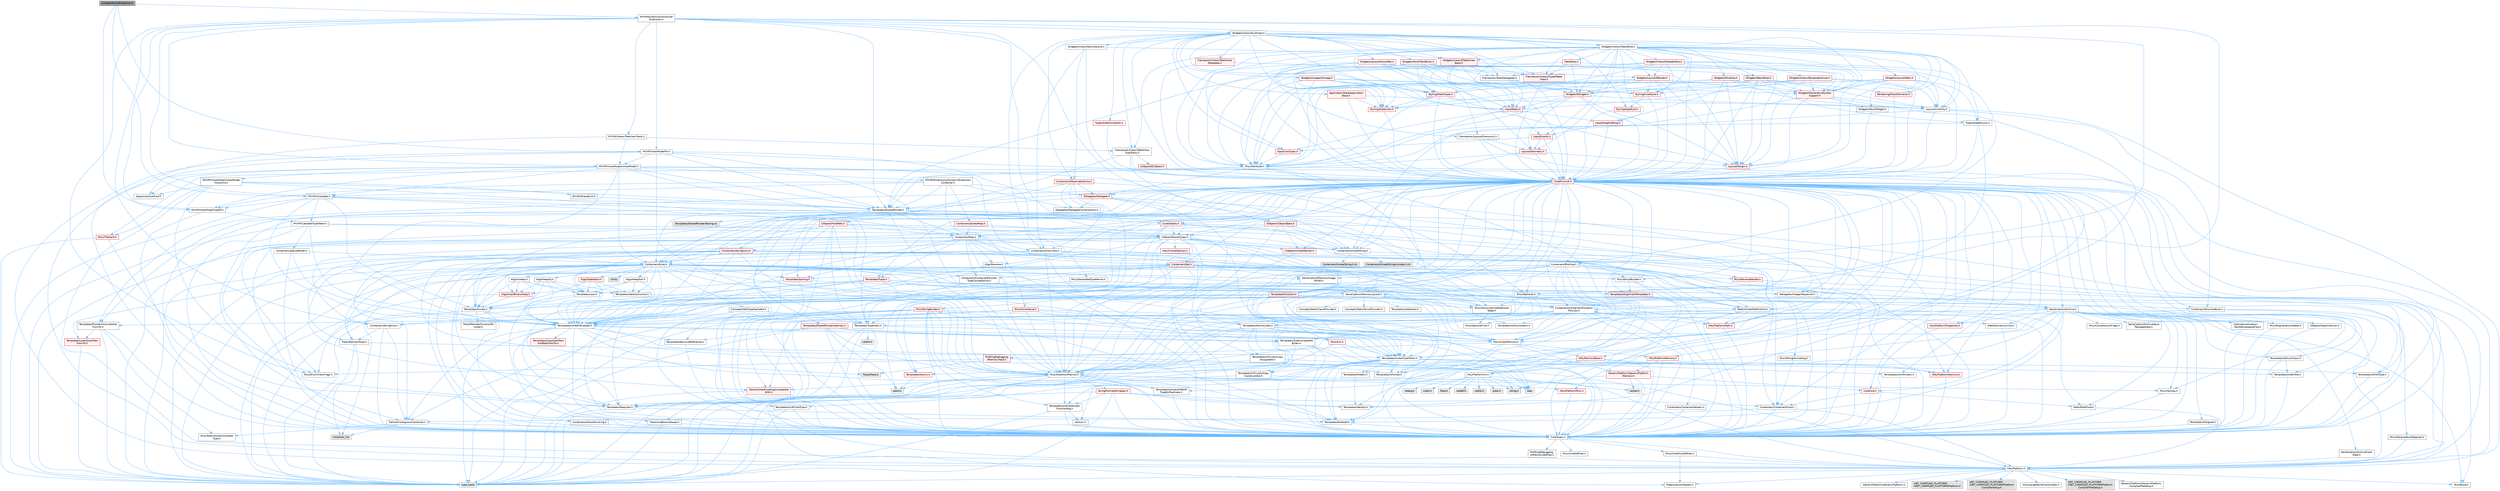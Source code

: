 digraph "LinkedOutlinerExtension.h"
{
 // INTERACTIVE_SVG=YES
 // LATEX_PDF_SIZE
  bgcolor="transparent";
  edge [fontname=Helvetica,fontsize=10,labelfontname=Helvetica,labelfontsize=10];
  node [fontname=Helvetica,fontsize=10,shape=box,height=0.2,width=0.4];
  Node1 [id="Node000001",label="LinkedOutlinerExtension.h",height=0.2,width=0.4,color="gray40", fillcolor="grey60", style="filled", fontcolor="black",tooltip=" "];
  Node1 -> Node2 [id="edge1_Node000001_Node000002",color="steelblue1",style="solid",tooltip=" "];
  Node2 [id="Node000002",label="MVVM/Extensions/IOutliner\lExtension.h",height=0.2,width=0.4,color="grey40", fillcolor="white", style="filled",URL="$db/d1a/IOutlinerExtension_8h.html",tooltip=" "];
  Node2 -> Node3 [id="edge2_Node000002_Node000003",color="steelblue1",style="solid",tooltip=" "];
  Node3 [id="Node000003",label="Containers/BitArray.h",height=0.2,width=0.4,color="grey40", fillcolor="white", style="filled",URL="$d1/de4/BitArray_8h.html",tooltip=" "];
  Node3 -> Node4 [id="edge3_Node000003_Node000004",color="steelblue1",style="solid",tooltip=" "];
  Node4 [id="Node000004",label="Containers/ContainerAllocation\lPolicies.h",height=0.2,width=0.4,color="grey40", fillcolor="white", style="filled",URL="$d7/dff/ContainerAllocationPolicies_8h.html",tooltip=" "];
  Node4 -> Node5 [id="edge4_Node000004_Node000005",color="steelblue1",style="solid",tooltip=" "];
  Node5 [id="Node000005",label="CoreTypes.h",height=0.2,width=0.4,color="grey40", fillcolor="white", style="filled",URL="$dc/dec/CoreTypes_8h.html",tooltip=" "];
  Node5 -> Node6 [id="edge5_Node000005_Node000006",color="steelblue1",style="solid",tooltip=" "];
  Node6 [id="Node000006",label="HAL/Platform.h",height=0.2,width=0.4,color="grey40", fillcolor="white", style="filled",URL="$d9/dd0/Platform_8h.html",tooltip=" "];
  Node6 -> Node7 [id="edge6_Node000006_Node000007",color="steelblue1",style="solid",tooltip=" "];
  Node7 [id="Node000007",label="Misc/Build.h",height=0.2,width=0.4,color="grey40", fillcolor="white", style="filled",URL="$d3/dbb/Build_8h.html",tooltip=" "];
  Node6 -> Node8 [id="edge7_Node000006_Node000008",color="steelblue1",style="solid",tooltip=" "];
  Node8 [id="Node000008",label="Misc/LargeWorldCoordinates.h",height=0.2,width=0.4,color="grey40", fillcolor="white", style="filled",URL="$d2/dcb/LargeWorldCoordinates_8h.html",tooltip=" "];
  Node6 -> Node9 [id="edge8_Node000006_Node000009",color="steelblue1",style="solid",tooltip=" "];
  Node9 [id="Node000009",label="type_traits",height=0.2,width=0.4,color="grey60", fillcolor="#E0E0E0", style="filled",tooltip=" "];
  Node6 -> Node10 [id="edge9_Node000006_Node000010",color="steelblue1",style="solid",tooltip=" "];
  Node10 [id="Node000010",label="PreprocessorHelpers.h",height=0.2,width=0.4,color="grey40", fillcolor="white", style="filled",URL="$db/ddb/PreprocessorHelpers_8h.html",tooltip=" "];
  Node6 -> Node11 [id="edge10_Node000006_Node000011",color="steelblue1",style="solid",tooltip=" "];
  Node11 [id="Node000011",label="UBT_COMPILED_PLATFORM\l/UBT_COMPILED_PLATFORMPlatform\lCompilerPreSetup.h",height=0.2,width=0.4,color="grey60", fillcolor="#E0E0E0", style="filled",tooltip=" "];
  Node6 -> Node12 [id="edge11_Node000006_Node000012",color="steelblue1",style="solid",tooltip=" "];
  Node12 [id="Node000012",label="GenericPlatform/GenericPlatform\lCompilerPreSetup.h",height=0.2,width=0.4,color="grey40", fillcolor="white", style="filled",URL="$d9/dc8/GenericPlatformCompilerPreSetup_8h.html",tooltip=" "];
  Node6 -> Node13 [id="edge12_Node000006_Node000013",color="steelblue1",style="solid",tooltip=" "];
  Node13 [id="Node000013",label="GenericPlatform/GenericPlatform.h",height=0.2,width=0.4,color="grey40", fillcolor="white", style="filled",URL="$d6/d84/GenericPlatform_8h.html",tooltip=" "];
  Node6 -> Node14 [id="edge13_Node000006_Node000014",color="steelblue1",style="solid",tooltip=" "];
  Node14 [id="Node000014",label="UBT_COMPILED_PLATFORM\l/UBT_COMPILED_PLATFORMPlatform.h",height=0.2,width=0.4,color="grey60", fillcolor="#E0E0E0", style="filled",tooltip=" "];
  Node6 -> Node15 [id="edge14_Node000006_Node000015",color="steelblue1",style="solid",tooltip=" "];
  Node15 [id="Node000015",label="UBT_COMPILED_PLATFORM\l/UBT_COMPILED_PLATFORMPlatform\lCompilerSetup.h",height=0.2,width=0.4,color="grey60", fillcolor="#E0E0E0", style="filled",tooltip=" "];
  Node5 -> Node16 [id="edge15_Node000005_Node000016",color="steelblue1",style="solid",tooltip=" "];
  Node16 [id="Node000016",label="ProfilingDebugging\l/UMemoryDefines.h",height=0.2,width=0.4,color="grey40", fillcolor="white", style="filled",URL="$d2/da2/UMemoryDefines_8h.html",tooltip=" "];
  Node5 -> Node17 [id="edge16_Node000005_Node000017",color="steelblue1",style="solid",tooltip=" "];
  Node17 [id="Node000017",label="Misc/CoreMiscDefines.h",height=0.2,width=0.4,color="grey40", fillcolor="white", style="filled",URL="$da/d38/CoreMiscDefines_8h.html",tooltip=" "];
  Node17 -> Node6 [id="edge17_Node000017_Node000006",color="steelblue1",style="solid",tooltip=" "];
  Node17 -> Node10 [id="edge18_Node000017_Node000010",color="steelblue1",style="solid",tooltip=" "];
  Node5 -> Node18 [id="edge19_Node000005_Node000018",color="steelblue1",style="solid",tooltip=" "];
  Node18 [id="Node000018",label="Misc/CoreDefines.h",height=0.2,width=0.4,color="grey40", fillcolor="white", style="filled",URL="$d3/dd2/CoreDefines_8h.html",tooltip=" "];
  Node4 -> Node19 [id="edge20_Node000004_Node000019",color="steelblue1",style="solid",tooltip=" "];
  Node19 [id="Node000019",label="Containers/ContainerHelpers.h",height=0.2,width=0.4,color="grey40", fillcolor="white", style="filled",URL="$d7/d33/ContainerHelpers_8h.html",tooltip=" "];
  Node19 -> Node5 [id="edge21_Node000019_Node000005",color="steelblue1",style="solid",tooltip=" "];
  Node4 -> Node4 [id="edge22_Node000004_Node000004",color="steelblue1",style="solid",tooltip=" "];
  Node4 -> Node20 [id="edge23_Node000004_Node000020",color="steelblue1",style="solid",tooltip=" "];
  Node20 [id="Node000020",label="HAL/PlatformMath.h",height=0.2,width=0.4,color="red", fillcolor="#FFF0F0", style="filled",URL="$dc/d53/PlatformMath_8h.html",tooltip=" "];
  Node20 -> Node5 [id="edge24_Node000020_Node000005",color="steelblue1",style="solid",tooltip=" "];
  Node4 -> Node90 [id="edge25_Node000004_Node000090",color="steelblue1",style="solid",tooltip=" "];
  Node90 [id="Node000090",label="HAL/UnrealMemory.h",height=0.2,width=0.4,color="grey40", fillcolor="white", style="filled",URL="$d9/d96/UnrealMemory_8h.html",tooltip=" "];
  Node90 -> Node5 [id="edge26_Node000090_Node000005",color="steelblue1",style="solid",tooltip=" "];
  Node90 -> Node91 [id="edge27_Node000090_Node000091",color="steelblue1",style="solid",tooltip=" "];
  Node91 [id="Node000091",label="GenericPlatform/GenericPlatform\lMemory.h",height=0.2,width=0.4,color="red", fillcolor="#FFF0F0", style="filled",URL="$dd/d22/GenericPlatformMemory_8h.html",tooltip=" "];
  Node91 -> Node47 [id="edge28_Node000091_Node000047",color="steelblue1",style="solid",tooltip=" "];
  Node47 [id="Node000047",label="CoreFwd.h",height=0.2,width=0.4,color="red", fillcolor="#FFF0F0", style="filled",URL="$d1/d1e/CoreFwd_8h.html",tooltip=" "];
  Node47 -> Node5 [id="edge29_Node000047_Node000005",color="steelblue1",style="solid",tooltip=" "];
  Node47 -> Node22 [id="edge30_Node000047_Node000022",color="steelblue1",style="solid",tooltip=" "];
  Node22 [id="Node000022",label="Containers/ContainersFwd.h",height=0.2,width=0.4,color="grey40", fillcolor="white", style="filled",URL="$d4/d0a/ContainersFwd_8h.html",tooltip=" "];
  Node22 -> Node6 [id="edge31_Node000022_Node000006",color="steelblue1",style="solid",tooltip=" "];
  Node22 -> Node5 [id="edge32_Node000022_Node000005",color="steelblue1",style="solid",tooltip=" "];
  Node22 -> Node23 [id="edge33_Node000022_Node000023",color="steelblue1",style="solid",tooltip=" "];
  Node23 [id="Node000023",label="Traits/IsContiguousContainer.h",height=0.2,width=0.4,color="grey40", fillcolor="white", style="filled",URL="$d5/d3c/IsContiguousContainer_8h.html",tooltip=" "];
  Node23 -> Node5 [id="edge34_Node000023_Node000005",color="steelblue1",style="solid",tooltip=" "];
  Node23 -> Node24 [id="edge35_Node000023_Node000024",color="steelblue1",style="solid",tooltip=" "];
  Node24 [id="Node000024",label="Misc/StaticAssertComplete\lType.h",height=0.2,width=0.4,color="grey40", fillcolor="white", style="filled",URL="$d5/d4e/StaticAssertCompleteType_8h.html",tooltip=" "];
  Node23 -> Node25 [id="edge36_Node000023_Node000025",color="steelblue1",style="solid",tooltip=" "];
  Node25 [id="Node000025",label="initializer_list",height=0.2,width=0.4,color="grey60", fillcolor="#E0E0E0", style="filled",tooltip=" "];
  Node47 -> Node48 [id="edge37_Node000047_Node000048",color="steelblue1",style="solid",tooltip=" "];
  Node48 [id="Node000048",label="Math/MathFwd.h",height=0.2,width=0.4,color="grey40", fillcolor="white", style="filled",URL="$d2/d10/MathFwd_8h.html",tooltip=" "];
  Node48 -> Node6 [id="edge38_Node000048_Node000006",color="steelblue1",style="solid",tooltip=" "];
  Node91 -> Node5 [id="edge39_Node000091_Node000005",color="steelblue1",style="solid",tooltip=" "];
  Node91 -> Node35 [id="edge40_Node000091_Node000035",color="steelblue1",style="solid",tooltip=" "];
  Node35 [id="Node000035",label="string.h",height=0.2,width=0.4,color="grey60", fillcolor="#E0E0E0", style="filled",tooltip=" "];
  Node91 -> Node28 [id="edge41_Node000091_Node000028",color="steelblue1",style="solid",tooltip=" "];
  Node28 [id="Node000028",label="wchar.h",height=0.2,width=0.4,color="grey60", fillcolor="#E0E0E0", style="filled",tooltip=" "];
  Node90 -> Node94 [id="edge42_Node000090_Node000094",color="steelblue1",style="solid",tooltip=" "];
  Node94 [id="Node000094",label="HAL/MemoryBase.h",height=0.2,width=0.4,color="red", fillcolor="#FFF0F0", style="filled",URL="$d6/d9f/MemoryBase_8h.html",tooltip=" "];
  Node94 -> Node5 [id="edge43_Node000094_Node000005",color="steelblue1",style="solid",tooltip=" "];
  Node94 -> Node58 [id="edge44_Node000094_Node000058",color="steelblue1",style="solid",tooltip=" "];
  Node58 [id="Node000058",label="HAL/PlatformAtomics.h",height=0.2,width=0.4,color="red", fillcolor="#FFF0F0", style="filled",URL="$d3/d36/PlatformAtomics_8h.html",tooltip=" "];
  Node58 -> Node5 [id="edge45_Node000058_Node000005",color="steelblue1",style="solid",tooltip=" "];
  Node94 -> Node26 [id="edge46_Node000094_Node000026",color="steelblue1",style="solid",tooltip=" "];
  Node26 [id="Node000026",label="HAL/PlatformCrt.h",height=0.2,width=0.4,color="grey40", fillcolor="white", style="filled",URL="$d8/d75/PlatformCrt_8h.html",tooltip=" "];
  Node26 -> Node27 [id="edge47_Node000026_Node000027",color="steelblue1",style="solid",tooltip=" "];
  Node27 [id="Node000027",label="new",height=0.2,width=0.4,color="grey60", fillcolor="#E0E0E0", style="filled",tooltip=" "];
  Node26 -> Node28 [id="edge48_Node000026_Node000028",color="steelblue1",style="solid",tooltip=" "];
  Node26 -> Node29 [id="edge49_Node000026_Node000029",color="steelblue1",style="solid",tooltip=" "];
  Node29 [id="Node000029",label="stddef.h",height=0.2,width=0.4,color="grey60", fillcolor="#E0E0E0", style="filled",tooltip=" "];
  Node26 -> Node30 [id="edge50_Node000026_Node000030",color="steelblue1",style="solid",tooltip=" "];
  Node30 [id="Node000030",label="stdlib.h",height=0.2,width=0.4,color="grey60", fillcolor="#E0E0E0", style="filled",tooltip=" "];
  Node26 -> Node31 [id="edge51_Node000026_Node000031",color="steelblue1",style="solid",tooltip=" "];
  Node31 [id="Node000031",label="stdio.h",height=0.2,width=0.4,color="grey60", fillcolor="#E0E0E0", style="filled",tooltip=" "];
  Node26 -> Node32 [id="edge52_Node000026_Node000032",color="steelblue1",style="solid",tooltip=" "];
  Node32 [id="Node000032",label="stdarg.h",height=0.2,width=0.4,color="grey60", fillcolor="#E0E0E0", style="filled",tooltip=" "];
  Node26 -> Node33 [id="edge53_Node000026_Node000033",color="steelblue1",style="solid",tooltip=" "];
  Node33 [id="Node000033",label="math.h",height=0.2,width=0.4,color="grey60", fillcolor="#E0E0E0", style="filled",tooltip=" "];
  Node26 -> Node34 [id="edge54_Node000026_Node000034",color="steelblue1",style="solid",tooltip=" "];
  Node34 [id="Node000034",label="float.h",height=0.2,width=0.4,color="grey60", fillcolor="#E0E0E0", style="filled",tooltip=" "];
  Node26 -> Node35 [id="edge55_Node000026_Node000035",color="steelblue1",style="solid",tooltip=" "];
  Node94 -> Node98 [id="edge56_Node000094_Node000098",color="steelblue1",style="solid",tooltip=" "];
  Node98 [id="Node000098",label="Templates/Atomic.h",height=0.2,width=0.4,color="red", fillcolor="#FFF0F0", style="filled",URL="$d3/d91/Atomic_8h.html",tooltip=" "];
  Node98 -> Node78 [id="edge57_Node000098_Node000078",color="steelblue1",style="solid",tooltip=" "];
  Node78 [id="Node000078",label="atomic",height=0.2,width=0.4,color="grey60", fillcolor="#E0E0E0", style="filled",tooltip=" "];
  Node90 -> Node104 [id="edge58_Node000090_Node000104",color="steelblue1",style="solid",tooltip=" "];
  Node104 [id="Node000104",label="HAL/PlatformMemory.h",height=0.2,width=0.4,color="red", fillcolor="#FFF0F0", style="filled",URL="$de/d68/PlatformMemory_8h.html",tooltip=" "];
  Node104 -> Node5 [id="edge59_Node000104_Node000005",color="steelblue1",style="solid",tooltip=" "];
  Node104 -> Node91 [id="edge60_Node000104_Node000091",color="steelblue1",style="solid",tooltip=" "];
  Node90 -> Node106 [id="edge61_Node000090_Node000106",color="steelblue1",style="solid",tooltip=" "];
  Node106 [id="Node000106",label="ProfilingDebugging\l/MemoryTrace.h",height=0.2,width=0.4,color="red", fillcolor="#FFF0F0", style="filled",URL="$da/dd7/MemoryTrace_8h.html",tooltip=" "];
  Node106 -> Node6 [id="edge62_Node000106_Node000006",color="steelblue1",style="solid",tooltip=" "];
  Node106 -> Node53 [id="edge63_Node000106_Node000053",color="steelblue1",style="solid",tooltip=" "];
  Node53 [id="Node000053",label="Misc/EnumClassFlags.h",height=0.2,width=0.4,color="grey40", fillcolor="white", style="filled",URL="$d8/de7/EnumClassFlags_8h.html",tooltip=" "];
  Node106 -> Node64 [id="edge64_Node000106_Node000064",color="steelblue1",style="solid",tooltip=" "];
  Node64 [id="Node000064",label="Trace/Trace.h",height=0.2,width=0.4,color="grey60", fillcolor="#E0E0E0", style="filled",tooltip=" "];
  Node90 -> Node41 [id="edge65_Node000090_Node000041",color="steelblue1",style="solid",tooltip=" "];
  Node41 [id="Node000041",label="Templates/IsPointer.h",height=0.2,width=0.4,color="grey40", fillcolor="white", style="filled",URL="$d7/d05/IsPointer_8h.html",tooltip=" "];
  Node41 -> Node5 [id="edge66_Node000041_Node000005",color="steelblue1",style="solid",tooltip=" "];
  Node4 -> Node51 [id="edge67_Node000004_Node000051",color="steelblue1",style="solid",tooltip=" "];
  Node51 [id="Node000051",label="Math/NumericLimits.h",height=0.2,width=0.4,color="grey40", fillcolor="white", style="filled",URL="$df/d1b/NumericLimits_8h.html",tooltip=" "];
  Node51 -> Node5 [id="edge68_Node000051_Node000005",color="steelblue1",style="solid",tooltip=" "];
  Node4 -> Node42 [id="edge69_Node000004_Node000042",color="steelblue1",style="solid",tooltip=" "];
  Node42 [id="Node000042",label="Misc/AssertionMacros.h",height=0.2,width=0.4,color="grey40", fillcolor="white", style="filled",URL="$d0/dfa/AssertionMacros_8h.html",tooltip=" "];
  Node42 -> Node5 [id="edge70_Node000042_Node000005",color="steelblue1",style="solid",tooltip=" "];
  Node42 -> Node6 [id="edge71_Node000042_Node000006",color="steelblue1",style="solid",tooltip=" "];
  Node42 -> Node43 [id="edge72_Node000042_Node000043",color="steelblue1",style="solid",tooltip=" "];
  Node43 [id="Node000043",label="HAL/PlatformMisc.h",height=0.2,width=0.4,color="red", fillcolor="#FFF0F0", style="filled",URL="$d0/df5/PlatformMisc_8h.html",tooltip=" "];
  Node43 -> Node5 [id="edge73_Node000043_Node000005",color="steelblue1",style="solid",tooltip=" "];
  Node42 -> Node10 [id="edge74_Node000042_Node000010",color="steelblue1",style="solid",tooltip=" "];
  Node42 -> Node65 [id="edge75_Node000042_Node000065",color="steelblue1",style="solid",tooltip=" "];
  Node65 [id="Node000065",label="Templates/EnableIf.h",height=0.2,width=0.4,color="grey40", fillcolor="white", style="filled",URL="$d7/d60/EnableIf_8h.html",tooltip=" "];
  Node65 -> Node5 [id="edge76_Node000065_Node000005",color="steelblue1",style="solid",tooltip=" "];
  Node42 -> Node66 [id="edge77_Node000042_Node000066",color="steelblue1",style="solid",tooltip=" "];
  Node66 [id="Node000066",label="Templates/IsArrayOrRefOf\lTypeByPredicate.h",height=0.2,width=0.4,color="grey40", fillcolor="white", style="filled",URL="$d6/da1/IsArrayOrRefOfTypeByPredicate_8h.html",tooltip=" "];
  Node66 -> Node5 [id="edge78_Node000066_Node000005",color="steelblue1",style="solid",tooltip=" "];
  Node42 -> Node67 [id="edge79_Node000042_Node000067",color="steelblue1",style="solid",tooltip=" "];
  Node67 [id="Node000067",label="Templates/IsValidVariadic\lFunctionArg.h",height=0.2,width=0.4,color="grey40", fillcolor="white", style="filled",URL="$d0/dc8/IsValidVariadicFunctionArg_8h.html",tooltip=" "];
  Node67 -> Node5 [id="edge80_Node000067_Node000005",color="steelblue1",style="solid",tooltip=" "];
  Node67 -> Node68 [id="edge81_Node000067_Node000068",color="steelblue1",style="solid",tooltip=" "];
  Node68 [id="Node000068",label="IsEnum.h",height=0.2,width=0.4,color="grey40", fillcolor="white", style="filled",URL="$d4/de5/IsEnum_8h.html",tooltip=" "];
  Node67 -> Node9 [id="edge82_Node000067_Node000009",color="steelblue1",style="solid",tooltip=" "];
  Node42 -> Node69 [id="edge83_Node000042_Node000069",color="steelblue1",style="solid",tooltip=" "];
  Node69 [id="Node000069",label="Traits/IsCharEncodingCompatible\lWith.h",height=0.2,width=0.4,color="red", fillcolor="#FFF0F0", style="filled",URL="$df/dd1/IsCharEncodingCompatibleWith_8h.html",tooltip=" "];
  Node69 -> Node9 [id="edge84_Node000069_Node000009",color="steelblue1",style="solid",tooltip=" "];
  Node42 -> Node71 [id="edge85_Node000042_Node000071",color="steelblue1",style="solid",tooltip=" "];
  Node71 [id="Node000071",label="Misc/VarArgs.h",height=0.2,width=0.4,color="grey40", fillcolor="white", style="filled",URL="$d5/d6f/VarArgs_8h.html",tooltip=" "];
  Node71 -> Node5 [id="edge86_Node000071_Node000005",color="steelblue1",style="solid",tooltip=" "];
  Node42 -> Node72 [id="edge87_Node000042_Node000072",color="steelblue1",style="solid",tooltip=" "];
  Node72 [id="Node000072",label="String/FormatStringSan.h",height=0.2,width=0.4,color="red", fillcolor="#FFF0F0", style="filled",URL="$d3/d8b/FormatStringSan_8h.html",tooltip=" "];
  Node72 -> Node9 [id="edge88_Node000072_Node000009",color="steelblue1",style="solid",tooltip=" "];
  Node72 -> Node5 [id="edge89_Node000072_Node000005",color="steelblue1",style="solid",tooltip=" "];
  Node72 -> Node73 [id="edge90_Node000072_Node000073",color="steelblue1",style="solid",tooltip=" "];
  Node73 [id="Node000073",label="Templates/Requires.h",height=0.2,width=0.4,color="grey40", fillcolor="white", style="filled",URL="$dc/d96/Requires_8h.html",tooltip=" "];
  Node73 -> Node65 [id="edge91_Node000073_Node000065",color="steelblue1",style="solid",tooltip=" "];
  Node73 -> Node9 [id="edge92_Node000073_Node000009",color="steelblue1",style="solid",tooltip=" "];
  Node72 -> Node74 [id="edge93_Node000072_Node000074",color="steelblue1",style="solid",tooltip=" "];
  Node74 [id="Node000074",label="Templates/Identity.h",height=0.2,width=0.4,color="grey40", fillcolor="white", style="filled",URL="$d0/dd5/Identity_8h.html",tooltip=" "];
  Node72 -> Node67 [id="edge94_Node000072_Node000067",color="steelblue1",style="solid",tooltip=" "];
  Node72 -> Node22 [id="edge95_Node000072_Node000022",color="steelblue1",style="solid",tooltip=" "];
  Node42 -> Node78 [id="edge96_Node000042_Node000078",color="steelblue1",style="solid",tooltip=" "];
  Node4 -> Node107 [id="edge97_Node000004_Node000107",color="steelblue1",style="solid",tooltip=" "];
  Node107 [id="Node000107",label="Templates/IsPolymorphic.h",height=0.2,width=0.4,color="grey40", fillcolor="white", style="filled",URL="$dc/d20/IsPolymorphic_8h.html",tooltip=" "];
  Node4 -> Node108 [id="edge98_Node000004_Node000108",color="steelblue1",style="solid",tooltip=" "];
  Node108 [id="Node000108",label="Templates/MemoryOps.h",height=0.2,width=0.4,color="grey40", fillcolor="white", style="filled",URL="$db/dea/MemoryOps_8h.html",tooltip=" "];
  Node108 -> Node5 [id="edge99_Node000108_Node000005",color="steelblue1",style="solid",tooltip=" "];
  Node108 -> Node90 [id="edge100_Node000108_Node000090",color="steelblue1",style="solid",tooltip=" "];
  Node108 -> Node102 [id="edge101_Node000108_Node000102",color="steelblue1",style="solid",tooltip=" "];
  Node102 [id="Node000102",label="Templates/IsTriviallyCopy\lAssignable.h",height=0.2,width=0.4,color="grey40", fillcolor="white", style="filled",URL="$d2/df2/IsTriviallyCopyAssignable_8h.html",tooltip=" "];
  Node102 -> Node5 [id="edge102_Node000102_Node000005",color="steelblue1",style="solid",tooltip=" "];
  Node102 -> Node9 [id="edge103_Node000102_Node000009",color="steelblue1",style="solid",tooltip=" "];
  Node108 -> Node83 [id="edge104_Node000108_Node000083",color="steelblue1",style="solid",tooltip=" "];
  Node83 [id="Node000083",label="Templates/IsTriviallyCopy\lConstructible.h",height=0.2,width=0.4,color="grey40", fillcolor="white", style="filled",URL="$d3/d78/IsTriviallyCopyConstructible_8h.html",tooltip=" "];
  Node83 -> Node5 [id="edge105_Node000083_Node000005",color="steelblue1",style="solid",tooltip=" "];
  Node83 -> Node9 [id="edge106_Node000083_Node000009",color="steelblue1",style="solid",tooltip=" "];
  Node108 -> Node73 [id="edge107_Node000108_Node000073",color="steelblue1",style="solid",tooltip=" "];
  Node108 -> Node40 [id="edge108_Node000108_Node000040",color="steelblue1",style="solid",tooltip=" "];
  Node40 [id="Node000040",label="Templates/UnrealTypeTraits.h",height=0.2,width=0.4,color="grey40", fillcolor="white", style="filled",URL="$d2/d2d/UnrealTypeTraits_8h.html",tooltip=" "];
  Node40 -> Node5 [id="edge109_Node000040_Node000005",color="steelblue1",style="solid",tooltip=" "];
  Node40 -> Node41 [id="edge110_Node000040_Node000041",color="steelblue1",style="solid",tooltip=" "];
  Node40 -> Node42 [id="edge111_Node000040_Node000042",color="steelblue1",style="solid",tooltip=" "];
  Node40 -> Node36 [id="edge112_Node000040_Node000036",color="steelblue1",style="solid",tooltip=" "];
  Node36 [id="Node000036",label="Templates/AndOrNot.h",height=0.2,width=0.4,color="grey40", fillcolor="white", style="filled",URL="$db/d0a/AndOrNot_8h.html",tooltip=" "];
  Node36 -> Node5 [id="edge113_Node000036_Node000005",color="steelblue1",style="solid",tooltip=" "];
  Node40 -> Node65 [id="edge114_Node000040_Node000065",color="steelblue1",style="solid",tooltip=" "];
  Node40 -> Node79 [id="edge115_Node000040_Node000079",color="steelblue1",style="solid",tooltip=" "];
  Node79 [id="Node000079",label="Templates/IsArithmetic.h",height=0.2,width=0.4,color="grey40", fillcolor="white", style="filled",URL="$d2/d5d/IsArithmetic_8h.html",tooltip=" "];
  Node79 -> Node5 [id="edge116_Node000079_Node000005",color="steelblue1",style="solid",tooltip=" "];
  Node40 -> Node68 [id="edge117_Node000040_Node000068",color="steelblue1",style="solid",tooltip=" "];
  Node40 -> Node80 [id="edge118_Node000040_Node000080",color="steelblue1",style="solid",tooltip=" "];
  Node80 [id="Node000080",label="Templates/Models.h",height=0.2,width=0.4,color="grey40", fillcolor="white", style="filled",URL="$d3/d0c/Models_8h.html",tooltip=" "];
  Node80 -> Node74 [id="edge119_Node000080_Node000074",color="steelblue1",style="solid",tooltip=" "];
  Node40 -> Node81 [id="edge120_Node000040_Node000081",color="steelblue1",style="solid",tooltip=" "];
  Node81 [id="Node000081",label="Templates/IsPODType.h",height=0.2,width=0.4,color="grey40", fillcolor="white", style="filled",URL="$d7/db1/IsPODType_8h.html",tooltip=" "];
  Node81 -> Node5 [id="edge121_Node000081_Node000005",color="steelblue1",style="solid",tooltip=" "];
  Node40 -> Node82 [id="edge122_Node000040_Node000082",color="steelblue1",style="solid",tooltip=" "];
  Node82 [id="Node000082",label="Templates/IsUECoreType.h",height=0.2,width=0.4,color="grey40", fillcolor="white", style="filled",URL="$d1/db8/IsUECoreType_8h.html",tooltip=" "];
  Node82 -> Node5 [id="edge123_Node000082_Node000005",color="steelblue1",style="solid",tooltip=" "];
  Node82 -> Node9 [id="edge124_Node000082_Node000009",color="steelblue1",style="solid",tooltip=" "];
  Node40 -> Node83 [id="edge125_Node000040_Node000083",color="steelblue1",style="solid",tooltip=" "];
  Node108 -> Node109 [id="edge126_Node000108_Node000109",color="steelblue1",style="solid",tooltip=" "];
  Node109 [id="Node000109",label="Traits/UseBitwiseSwap.h",height=0.2,width=0.4,color="grey40", fillcolor="white", style="filled",URL="$db/df3/UseBitwiseSwap_8h.html",tooltip=" "];
  Node109 -> Node5 [id="edge127_Node000109_Node000005",color="steelblue1",style="solid",tooltip=" "];
  Node109 -> Node9 [id="edge128_Node000109_Node000009",color="steelblue1",style="solid",tooltip=" "];
  Node108 -> Node27 [id="edge129_Node000108_Node000027",color="steelblue1",style="solid",tooltip=" "];
  Node108 -> Node9 [id="edge130_Node000108_Node000009",color="steelblue1",style="solid",tooltip=" "];
  Node4 -> Node87 [id="edge131_Node000004_Node000087",color="steelblue1",style="solid",tooltip=" "];
  Node87 [id="Node000087",label="Templates/TypeCompatible\lBytes.h",height=0.2,width=0.4,color="grey40", fillcolor="white", style="filled",URL="$df/d0a/TypeCompatibleBytes_8h.html",tooltip=" "];
  Node87 -> Node5 [id="edge132_Node000087_Node000005",color="steelblue1",style="solid",tooltip=" "];
  Node87 -> Node35 [id="edge133_Node000087_Node000035",color="steelblue1",style="solid",tooltip=" "];
  Node87 -> Node27 [id="edge134_Node000087_Node000027",color="steelblue1",style="solid",tooltip=" "];
  Node87 -> Node9 [id="edge135_Node000087_Node000009",color="steelblue1",style="solid",tooltip=" "];
  Node4 -> Node9 [id="edge136_Node000004_Node000009",color="steelblue1",style="solid",tooltip=" "];
  Node3 -> Node5 [id="edge137_Node000003_Node000005",color="steelblue1",style="solid",tooltip=" "];
  Node3 -> Node58 [id="edge138_Node000003_Node000058",color="steelblue1",style="solid",tooltip=" "];
  Node3 -> Node90 [id="edge139_Node000003_Node000090",color="steelblue1",style="solid",tooltip=" "];
  Node3 -> Node110 [id="edge140_Node000003_Node000110",color="steelblue1",style="solid",tooltip=" "];
  Node110 [id="Node000110",label="Math/UnrealMathUtility.h",height=0.2,width=0.4,color="grey40", fillcolor="white", style="filled",URL="$db/db8/UnrealMathUtility_8h.html",tooltip=" "];
  Node110 -> Node5 [id="edge141_Node000110_Node000005",color="steelblue1",style="solid",tooltip=" "];
  Node110 -> Node42 [id="edge142_Node000110_Node000042",color="steelblue1",style="solid",tooltip=" "];
  Node110 -> Node20 [id="edge143_Node000110_Node000020",color="steelblue1",style="solid",tooltip=" "];
  Node110 -> Node48 [id="edge144_Node000110_Node000048",color="steelblue1",style="solid",tooltip=" "];
  Node110 -> Node74 [id="edge145_Node000110_Node000074",color="steelblue1",style="solid",tooltip=" "];
  Node110 -> Node73 [id="edge146_Node000110_Node000073",color="steelblue1",style="solid",tooltip=" "];
  Node3 -> Node42 [id="edge147_Node000003_Node000042",color="steelblue1",style="solid",tooltip=" "];
  Node3 -> Node53 [id="edge148_Node000003_Node000053",color="steelblue1",style="solid",tooltip=" "];
  Node3 -> Node111 [id="edge149_Node000003_Node000111",color="steelblue1",style="solid",tooltip=" "];
  Node111 [id="Node000111",label="Serialization/Archive.h",height=0.2,width=0.4,color="grey40", fillcolor="white", style="filled",URL="$d7/d3b/Archive_8h.html",tooltip=" "];
  Node111 -> Node47 [id="edge150_Node000111_Node000047",color="steelblue1",style="solid",tooltip=" "];
  Node111 -> Node5 [id="edge151_Node000111_Node000005",color="steelblue1",style="solid",tooltip=" "];
  Node111 -> Node112 [id="edge152_Node000111_Node000112",color="steelblue1",style="solid",tooltip=" "];
  Node112 [id="Node000112",label="HAL/PlatformProperties.h",height=0.2,width=0.4,color="red", fillcolor="#FFF0F0", style="filled",URL="$d9/db0/PlatformProperties_8h.html",tooltip=" "];
  Node112 -> Node5 [id="edge153_Node000112_Node000005",color="steelblue1",style="solid",tooltip=" "];
  Node111 -> Node115 [id="edge154_Node000111_Node000115",color="steelblue1",style="solid",tooltip=" "];
  Node115 [id="Node000115",label="Internationalization\l/TextNamespaceFwd.h",height=0.2,width=0.4,color="grey40", fillcolor="white", style="filled",URL="$d8/d97/TextNamespaceFwd_8h.html",tooltip=" "];
  Node115 -> Node5 [id="edge155_Node000115_Node000005",color="steelblue1",style="solid",tooltip=" "];
  Node111 -> Node48 [id="edge156_Node000111_Node000048",color="steelblue1",style="solid",tooltip=" "];
  Node111 -> Node42 [id="edge157_Node000111_Node000042",color="steelblue1",style="solid",tooltip=" "];
  Node111 -> Node7 [id="edge158_Node000111_Node000007",color="steelblue1",style="solid",tooltip=" "];
  Node111 -> Node52 [id="edge159_Node000111_Node000052",color="steelblue1",style="solid",tooltip=" "];
  Node52 [id="Node000052",label="Misc/CompressionFlags.h",height=0.2,width=0.4,color="grey40", fillcolor="white", style="filled",URL="$d9/d76/CompressionFlags_8h.html",tooltip=" "];
  Node111 -> Node116 [id="edge160_Node000111_Node000116",color="steelblue1",style="solid",tooltip=" "];
  Node116 [id="Node000116",label="Misc/EngineVersionBase.h",height=0.2,width=0.4,color="grey40", fillcolor="white", style="filled",URL="$d5/d2b/EngineVersionBase_8h.html",tooltip=" "];
  Node116 -> Node5 [id="edge161_Node000116_Node000005",color="steelblue1",style="solid",tooltip=" "];
  Node111 -> Node71 [id="edge162_Node000111_Node000071",color="steelblue1",style="solid",tooltip=" "];
  Node111 -> Node117 [id="edge163_Node000111_Node000117",color="steelblue1",style="solid",tooltip=" "];
  Node117 [id="Node000117",label="Serialization/ArchiveCook\lData.h",height=0.2,width=0.4,color="grey40", fillcolor="white", style="filled",URL="$dc/db6/ArchiveCookData_8h.html",tooltip=" "];
  Node117 -> Node6 [id="edge164_Node000117_Node000006",color="steelblue1",style="solid",tooltip=" "];
  Node111 -> Node118 [id="edge165_Node000111_Node000118",color="steelblue1",style="solid",tooltip=" "];
  Node118 [id="Node000118",label="Serialization/ArchiveSave\lPackageData.h",height=0.2,width=0.4,color="grey40", fillcolor="white", style="filled",URL="$d1/d37/ArchiveSavePackageData_8h.html",tooltip=" "];
  Node111 -> Node65 [id="edge166_Node000111_Node000065",color="steelblue1",style="solid",tooltip=" "];
  Node111 -> Node66 [id="edge167_Node000111_Node000066",color="steelblue1",style="solid",tooltip=" "];
  Node111 -> Node119 [id="edge168_Node000111_Node000119",color="steelblue1",style="solid",tooltip=" "];
  Node119 [id="Node000119",label="Templates/IsEnumClass.h",height=0.2,width=0.4,color="grey40", fillcolor="white", style="filled",URL="$d7/d15/IsEnumClass_8h.html",tooltip=" "];
  Node119 -> Node5 [id="edge169_Node000119_Node000005",color="steelblue1",style="solid",tooltip=" "];
  Node119 -> Node36 [id="edge170_Node000119_Node000036",color="steelblue1",style="solid",tooltip=" "];
  Node111 -> Node85 [id="edge171_Node000111_Node000085",color="steelblue1",style="solid",tooltip=" "];
  Node85 [id="Node000085",label="Templates/IsSigned.h",height=0.2,width=0.4,color="grey40", fillcolor="white", style="filled",URL="$d8/dd8/IsSigned_8h.html",tooltip=" "];
  Node85 -> Node5 [id="edge172_Node000085_Node000005",color="steelblue1",style="solid",tooltip=" "];
  Node111 -> Node67 [id="edge173_Node000111_Node000067",color="steelblue1",style="solid",tooltip=" "];
  Node111 -> Node120 [id="edge174_Node000111_Node000120",color="steelblue1",style="solid",tooltip=" "];
  Node120 [id="Node000120",label="Templates/UnrealTemplate.h",height=0.2,width=0.4,color="grey40", fillcolor="white", style="filled",URL="$d4/d24/UnrealTemplate_8h.html",tooltip=" "];
  Node120 -> Node5 [id="edge175_Node000120_Node000005",color="steelblue1",style="solid",tooltip=" "];
  Node120 -> Node41 [id="edge176_Node000120_Node000041",color="steelblue1",style="solid",tooltip=" "];
  Node120 -> Node90 [id="edge177_Node000120_Node000090",color="steelblue1",style="solid",tooltip=" "];
  Node120 -> Node121 [id="edge178_Node000120_Node000121",color="steelblue1",style="solid",tooltip=" "];
  Node121 [id="Node000121",label="Templates/CopyQualifiers\lAndRefsFromTo.h",height=0.2,width=0.4,color="red", fillcolor="#FFF0F0", style="filled",URL="$d3/db3/CopyQualifiersAndRefsFromTo_8h.html",tooltip=" "];
  Node120 -> Node40 [id="edge179_Node000120_Node000040",color="steelblue1",style="solid",tooltip=" "];
  Node120 -> Node38 [id="edge180_Node000120_Node000038",color="steelblue1",style="solid",tooltip=" "];
  Node38 [id="Node000038",label="Templates/RemoveReference.h",height=0.2,width=0.4,color="grey40", fillcolor="white", style="filled",URL="$da/dbe/RemoveReference_8h.html",tooltip=" "];
  Node38 -> Node5 [id="edge181_Node000038_Node000005",color="steelblue1",style="solid",tooltip=" "];
  Node120 -> Node73 [id="edge182_Node000120_Node000073",color="steelblue1",style="solid",tooltip=" "];
  Node120 -> Node87 [id="edge183_Node000120_Node000087",color="steelblue1",style="solid",tooltip=" "];
  Node120 -> Node74 [id="edge184_Node000120_Node000074",color="steelblue1",style="solid",tooltip=" "];
  Node120 -> Node23 [id="edge185_Node000120_Node000023",color="steelblue1",style="solid",tooltip=" "];
  Node120 -> Node109 [id="edge186_Node000120_Node000109",color="steelblue1",style="solid",tooltip=" "];
  Node120 -> Node9 [id="edge187_Node000120_Node000009",color="steelblue1",style="solid",tooltip=" "];
  Node111 -> Node69 [id="edge188_Node000111_Node000069",color="steelblue1",style="solid",tooltip=" "];
  Node111 -> Node123 [id="edge189_Node000111_Node000123",color="steelblue1",style="solid",tooltip=" "];
  Node123 [id="Node000123",label="UObject/ObjectVersion.h",height=0.2,width=0.4,color="grey40", fillcolor="white", style="filled",URL="$da/d63/ObjectVersion_8h.html",tooltip=" "];
  Node123 -> Node5 [id="edge190_Node000123_Node000005",color="steelblue1",style="solid",tooltip=" "];
  Node3 -> Node124 [id="edge191_Node000003_Node000124",color="steelblue1",style="solid",tooltip=" "];
  Node124 [id="Node000124",label="Serialization/MemoryImage\lWriter.h",height=0.2,width=0.4,color="grey40", fillcolor="white", style="filled",URL="$d0/d08/MemoryImageWriter_8h.html",tooltip=" "];
  Node124 -> Node5 [id="edge192_Node000124_Node000005",color="steelblue1",style="solid",tooltip=" "];
  Node124 -> Node125 [id="edge193_Node000124_Node000125",color="steelblue1",style="solid",tooltip=" "];
  Node125 [id="Node000125",label="Serialization/MemoryLayout.h",height=0.2,width=0.4,color="grey40", fillcolor="white", style="filled",URL="$d7/d66/MemoryLayout_8h.html",tooltip=" "];
  Node125 -> Node126 [id="edge194_Node000125_Node000126",color="steelblue1",style="solid",tooltip=" "];
  Node126 [id="Node000126",label="Concepts/StaticClassProvider.h",height=0.2,width=0.4,color="grey40", fillcolor="white", style="filled",URL="$dd/d83/StaticClassProvider_8h.html",tooltip=" "];
  Node125 -> Node127 [id="edge195_Node000125_Node000127",color="steelblue1",style="solid",tooltip=" "];
  Node127 [id="Node000127",label="Concepts/StaticStructProvider.h",height=0.2,width=0.4,color="grey40", fillcolor="white", style="filled",URL="$d5/d77/StaticStructProvider_8h.html",tooltip=" "];
  Node125 -> Node128 [id="edge196_Node000125_Node000128",color="steelblue1",style="solid",tooltip=" "];
  Node128 [id="Node000128",label="Containers/EnumAsByte.h",height=0.2,width=0.4,color="grey40", fillcolor="white", style="filled",URL="$d6/d9a/EnumAsByte_8h.html",tooltip=" "];
  Node128 -> Node5 [id="edge197_Node000128_Node000005",color="steelblue1",style="solid",tooltip=" "];
  Node128 -> Node81 [id="edge198_Node000128_Node000081",color="steelblue1",style="solid",tooltip=" "];
  Node128 -> Node129 [id="edge199_Node000128_Node000129",color="steelblue1",style="solid",tooltip=" "];
  Node129 [id="Node000129",label="Templates/TypeHash.h",height=0.2,width=0.4,color="grey40", fillcolor="white", style="filled",URL="$d1/d62/TypeHash_8h.html",tooltip=" "];
  Node129 -> Node5 [id="edge200_Node000129_Node000005",color="steelblue1",style="solid",tooltip=" "];
  Node129 -> Node73 [id="edge201_Node000129_Node000073",color="steelblue1",style="solid",tooltip=" "];
  Node129 -> Node130 [id="edge202_Node000129_Node000130",color="steelblue1",style="solid",tooltip=" "];
  Node130 [id="Node000130",label="Misc/Crc.h",height=0.2,width=0.4,color="red", fillcolor="#FFF0F0", style="filled",URL="$d4/dd2/Crc_8h.html",tooltip=" "];
  Node130 -> Node5 [id="edge203_Node000130_Node000005",color="steelblue1",style="solid",tooltip=" "];
  Node130 -> Node42 [id="edge204_Node000130_Node000042",color="steelblue1",style="solid",tooltip=" "];
  Node130 -> Node40 [id="edge205_Node000130_Node000040",color="steelblue1",style="solid",tooltip=" "];
  Node129 -> Node135 [id="edge206_Node000129_Node000135",color="steelblue1",style="solid",tooltip=" "];
  Node135 [id="Node000135",label="stdint.h",height=0.2,width=0.4,color="grey60", fillcolor="#E0E0E0", style="filled",tooltip=" "];
  Node129 -> Node9 [id="edge207_Node000129_Node000009",color="steelblue1",style="solid",tooltip=" "];
  Node125 -> Node45 [id="edge208_Node000125_Node000045",color="steelblue1",style="solid",tooltip=" "];
  Node45 [id="Node000045",label="Containers/StringFwd.h",height=0.2,width=0.4,color="grey40", fillcolor="white", style="filled",URL="$df/d37/StringFwd_8h.html",tooltip=" "];
  Node45 -> Node5 [id="edge209_Node000045_Node000005",color="steelblue1",style="solid",tooltip=" "];
  Node45 -> Node46 [id="edge210_Node000045_Node000046",color="steelblue1",style="solid",tooltip=" "];
  Node46 [id="Node000046",label="Traits/ElementType.h",height=0.2,width=0.4,color="grey40", fillcolor="white", style="filled",URL="$d5/d4f/ElementType_8h.html",tooltip=" "];
  Node46 -> Node6 [id="edge211_Node000046_Node000006",color="steelblue1",style="solid",tooltip=" "];
  Node46 -> Node25 [id="edge212_Node000046_Node000025",color="steelblue1",style="solid",tooltip=" "];
  Node46 -> Node9 [id="edge213_Node000046_Node000009",color="steelblue1",style="solid",tooltip=" "];
  Node45 -> Node23 [id="edge214_Node000045_Node000023",color="steelblue1",style="solid",tooltip=" "];
  Node125 -> Node90 [id="edge215_Node000125_Node000090",color="steelblue1",style="solid",tooltip=" "];
  Node125 -> Node136 [id="edge216_Node000125_Node000136",color="steelblue1",style="solid",tooltip=" "];
  Node136 [id="Node000136",label="Misc/DelayedAutoRegister.h",height=0.2,width=0.4,color="grey40", fillcolor="white", style="filled",URL="$d1/dda/DelayedAutoRegister_8h.html",tooltip=" "];
  Node136 -> Node6 [id="edge217_Node000136_Node000006",color="steelblue1",style="solid",tooltip=" "];
  Node125 -> Node65 [id="edge218_Node000125_Node000065",color="steelblue1",style="solid",tooltip=" "];
  Node125 -> Node137 [id="edge219_Node000125_Node000137",color="steelblue1",style="solid",tooltip=" "];
  Node137 [id="Node000137",label="Templates/IsAbstract.h",height=0.2,width=0.4,color="grey40", fillcolor="white", style="filled",URL="$d8/db7/IsAbstract_8h.html",tooltip=" "];
  Node125 -> Node107 [id="edge220_Node000125_Node000107",color="steelblue1",style="solid",tooltip=" "];
  Node125 -> Node80 [id="edge221_Node000125_Node000080",color="steelblue1",style="solid",tooltip=" "];
  Node125 -> Node120 [id="edge222_Node000125_Node000120",color="steelblue1",style="solid",tooltip=" "];
  Node3 -> Node125 [id="edge223_Node000003_Node000125",color="steelblue1",style="solid",tooltip=" "];
  Node3 -> Node65 [id="edge224_Node000003_Node000065",color="steelblue1",style="solid",tooltip=" "];
  Node3 -> Node138 [id="edge225_Node000003_Node000138",color="steelblue1",style="solid",tooltip=" "];
  Node138 [id="Node000138",label="Templates/Invoke.h",height=0.2,width=0.4,color="grey40", fillcolor="white", style="filled",URL="$d7/deb/Invoke_8h.html",tooltip=" "];
  Node138 -> Node5 [id="edge226_Node000138_Node000005",color="steelblue1",style="solid",tooltip=" "];
  Node138 -> Node139 [id="edge227_Node000138_Node000139",color="steelblue1",style="solid",tooltip=" "];
  Node139 [id="Node000139",label="Traits/MemberFunctionPtr\lOuter.h",height=0.2,width=0.4,color="grey40", fillcolor="white", style="filled",URL="$db/da7/MemberFunctionPtrOuter_8h.html",tooltip=" "];
  Node138 -> Node120 [id="edge228_Node000138_Node000120",color="steelblue1",style="solid",tooltip=" "];
  Node138 -> Node9 [id="edge229_Node000138_Node000009",color="steelblue1",style="solid",tooltip=" "];
  Node3 -> Node120 [id="edge230_Node000003_Node000120",color="steelblue1",style="solid",tooltip=" "];
  Node3 -> Node40 [id="edge231_Node000003_Node000040",color="steelblue1",style="solid",tooltip=" "];
  Node2 -> Node45 [id="edge232_Node000002_Node000045",color="steelblue1",style="solid",tooltip=" "];
  Node2 -> Node140 [id="edge233_Node000002_Node000140",color="steelblue1",style="solid",tooltip=" "];
  Node140 [id="Node000140",label="Containers/UnrealString.h",height=0.2,width=0.4,color="grey40", fillcolor="white", style="filled",URL="$d5/dba/UnrealString_8h.html",tooltip=" "];
  Node140 -> Node141 [id="edge234_Node000140_Node000141",color="steelblue1",style="solid",tooltip=" "];
  Node141 [id="Node000141",label="Containers/UnrealStringIncludes.h.inl",height=0.2,width=0.4,color="grey60", fillcolor="#E0E0E0", style="filled",tooltip=" "];
  Node140 -> Node142 [id="edge235_Node000140_Node000142",color="steelblue1",style="solid",tooltip=" "];
  Node142 [id="Node000142",label="Containers/UnrealString.h.inl",height=0.2,width=0.4,color="grey60", fillcolor="#E0E0E0", style="filled",tooltip=" "];
  Node140 -> Node143 [id="edge236_Node000140_Node000143",color="steelblue1",style="solid",tooltip=" "];
  Node143 [id="Node000143",label="Misc/StringFormatArg.h",height=0.2,width=0.4,color="grey40", fillcolor="white", style="filled",URL="$d2/d16/StringFormatArg_8h.html",tooltip=" "];
  Node143 -> Node22 [id="edge237_Node000143_Node000022",color="steelblue1",style="solid",tooltip=" "];
  Node2 -> Node144 [id="edge238_Node000002_Node000144",color="steelblue1",style="solid",tooltip=" "];
  Node144 [id="Node000144",label="MVVM/ICastable.h",height=0.2,width=0.4,color="grey40", fillcolor="white", style="filled",URL="$de/de7/ICastable_8h.html",tooltip=" "];
  Node144 -> Node6 [id="edge239_Node000144_Node000006",color="steelblue1",style="solid",tooltip=" "];
  Node144 -> Node145 [id="edge240_Node000144_Node000145",color="steelblue1",style="solid",tooltip=" "];
  Node145 [id="Node000145",label="MVVM/ViewModelTypeID.h",height=0.2,width=0.4,color="grey40", fillcolor="white", style="filled",URL="$d7/d3e/ViewModelTypeID_8h.html",tooltip=" "];
  Node145 -> Node5 [id="edge241_Node000145_Node000005",color="steelblue1",style="solid",tooltip=" "];
  Node145 -> Node146 [id="edge242_Node000145_Node000146",color="steelblue1",style="solid",tooltip=" "];
  Node146 [id="Node000146",label="MVVM/CastableTypeTable.h",height=0.2,width=0.4,color="grey40", fillcolor="white", style="filled",URL="$d4/dab/CastableTypeTable_8h.html",tooltip=" "];
  Node146 -> Node5 [id="edge243_Node000146_Node000005",color="steelblue1",style="solid",tooltip=" "];
  Node146 -> Node6 [id="edge244_Node000146_Node000006",color="steelblue1",style="solid",tooltip=" "];
  Node146 -> Node120 [id="edge245_Node000146_Node000120",color="steelblue1",style="solid",tooltip=" "];
  Node146 -> Node147 [id="edge246_Node000146_Node000147",color="steelblue1",style="solid",tooltip=" "];
  Node147 [id="Node000147",label="Containers/SparseBitSet.h",height=0.2,width=0.4,color="grey40", fillcolor="white", style="filled",URL="$d5/d37/SparseBitSet_8h.html",tooltip=" "];
  Node147 -> Node5 [id="edge247_Node000147_Node000005",color="steelblue1",style="solid",tooltip=" "];
  Node147 -> Node120 [id="edge248_Node000147_Node000120",color="steelblue1",style="solid",tooltip=" "];
  Node147 -> Node148 [id="edge249_Node000147_Node000148",color="steelblue1",style="solid",tooltip=" "];
  Node148 [id="Node000148",label="Containers/Array.h",height=0.2,width=0.4,color="grey40", fillcolor="white", style="filled",URL="$df/dd0/Array_8h.html",tooltip=" "];
  Node148 -> Node5 [id="edge250_Node000148_Node000005",color="steelblue1",style="solid",tooltip=" "];
  Node148 -> Node42 [id="edge251_Node000148_Node000042",color="steelblue1",style="solid",tooltip=" "];
  Node148 -> Node149 [id="edge252_Node000148_Node000149",color="steelblue1",style="solid",tooltip=" "];
  Node149 [id="Node000149",label="Misc/IntrusiveUnsetOptional\lState.h",height=0.2,width=0.4,color="grey40", fillcolor="white", style="filled",URL="$d2/d0a/IntrusiveUnsetOptionalState_8h.html",tooltip=" "];
  Node149 -> Node150 [id="edge253_Node000149_Node000150",color="steelblue1",style="solid",tooltip=" "];
  Node150 [id="Node000150",label="Misc/OptionalFwd.h",height=0.2,width=0.4,color="grey40", fillcolor="white", style="filled",URL="$dc/d50/OptionalFwd_8h.html",tooltip=" "];
  Node148 -> Node151 [id="edge254_Node000148_Node000151",color="steelblue1",style="solid",tooltip=" "];
  Node151 [id="Node000151",label="Misc/ReverseIterate.h",height=0.2,width=0.4,color="red", fillcolor="#FFF0F0", style="filled",URL="$db/de3/ReverseIterate_8h.html",tooltip=" "];
  Node151 -> Node6 [id="edge255_Node000151_Node000006",color="steelblue1",style="solid",tooltip=" "];
  Node148 -> Node90 [id="edge256_Node000148_Node000090",color="steelblue1",style="solid",tooltip=" "];
  Node148 -> Node40 [id="edge257_Node000148_Node000040",color="steelblue1",style="solid",tooltip=" "];
  Node148 -> Node120 [id="edge258_Node000148_Node000120",color="steelblue1",style="solid",tooltip=" "];
  Node148 -> Node153 [id="edge259_Node000148_Node000153",color="steelblue1",style="solid",tooltip=" "];
  Node153 [id="Node000153",label="Containers/AllowShrinking.h",height=0.2,width=0.4,color="grey40", fillcolor="white", style="filled",URL="$d7/d1a/AllowShrinking_8h.html",tooltip=" "];
  Node153 -> Node5 [id="edge260_Node000153_Node000005",color="steelblue1",style="solid",tooltip=" "];
  Node148 -> Node4 [id="edge261_Node000148_Node000004",color="steelblue1",style="solid",tooltip=" "];
  Node148 -> Node154 [id="edge262_Node000148_Node000154",color="steelblue1",style="solid",tooltip=" "];
  Node154 [id="Node000154",label="Containers/ContainerElement\lTypeCompatibility.h",height=0.2,width=0.4,color="grey40", fillcolor="white", style="filled",URL="$df/ddf/ContainerElementTypeCompatibility_8h.html",tooltip=" "];
  Node154 -> Node5 [id="edge263_Node000154_Node000005",color="steelblue1",style="solid",tooltip=" "];
  Node154 -> Node40 [id="edge264_Node000154_Node000040",color="steelblue1",style="solid",tooltip=" "];
  Node148 -> Node111 [id="edge265_Node000148_Node000111",color="steelblue1",style="solid",tooltip=" "];
  Node148 -> Node124 [id="edge266_Node000148_Node000124",color="steelblue1",style="solid",tooltip=" "];
  Node148 -> Node155 [id="edge267_Node000148_Node000155",color="steelblue1",style="solid",tooltip=" "];
  Node155 [id="Node000155",label="Algo/Heapify.h",height=0.2,width=0.4,color="grey40", fillcolor="white", style="filled",URL="$d0/d2a/Heapify_8h.html",tooltip=" "];
  Node155 -> Node156 [id="edge268_Node000155_Node000156",color="steelblue1",style="solid",tooltip=" "];
  Node156 [id="Node000156",label="Algo/Impl/BinaryHeap.h",height=0.2,width=0.4,color="red", fillcolor="#FFF0F0", style="filled",URL="$d7/da3/Algo_2Impl_2BinaryHeap_8h.html",tooltip=" "];
  Node156 -> Node138 [id="edge269_Node000156_Node000138",color="steelblue1",style="solid",tooltip=" "];
  Node156 -> Node9 [id="edge270_Node000156_Node000009",color="steelblue1",style="solid",tooltip=" "];
  Node155 -> Node159 [id="edge271_Node000155_Node000159",color="steelblue1",style="solid",tooltip=" "];
  Node159 [id="Node000159",label="Templates/IdentityFunctor.h",height=0.2,width=0.4,color="grey40", fillcolor="white", style="filled",URL="$d7/d2e/IdentityFunctor_8h.html",tooltip=" "];
  Node159 -> Node6 [id="edge272_Node000159_Node000006",color="steelblue1",style="solid",tooltip=" "];
  Node155 -> Node138 [id="edge273_Node000155_Node000138",color="steelblue1",style="solid",tooltip=" "];
  Node155 -> Node160 [id="edge274_Node000155_Node000160",color="steelblue1",style="solid",tooltip=" "];
  Node160 [id="Node000160",label="Templates/Less.h",height=0.2,width=0.4,color="grey40", fillcolor="white", style="filled",URL="$de/dc8/Less_8h.html",tooltip=" "];
  Node160 -> Node5 [id="edge275_Node000160_Node000005",color="steelblue1",style="solid",tooltip=" "];
  Node160 -> Node120 [id="edge276_Node000160_Node000120",color="steelblue1",style="solid",tooltip=" "];
  Node155 -> Node120 [id="edge277_Node000155_Node000120",color="steelblue1",style="solid",tooltip=" "];
  Node148 -> Node161 [id="edge278_Node000148_Node000161",color="steelblue1",style="solid",tooltip=" "];
  Node161 [id="Node000161",label="Algo/HeapSort.h",height=0.2,width=0.4,color="grey40", fillcolor="white", style="filled",URL="$d3/d92/HeapSort_8h.html",tooltip=" "];
  Node161 -> Node156 [id="edge279_Node000161_Node000156",color="steelblue1",style="solid",tooltip=" "];
  Node161 -> Node159 [id="edge280_Node000161_Node000159",color="steelblue1",style="solid",tooltip=" "];
  Node161 -> Node160 [id="edge281_Node000161_Node000160",color="steelblue1",style="solid",tooltip=" "];
  Node161 -> Node120 [id="edge282_Node000161_Node000120",color="steelblue1",style="solid",tooltip=" "];
  Node148 -> Node162 [id="edge283_Node000148_Node000162",color="steelblue1",style="solid",tooltip=" "];
  Node162 [id="Node000162",label="Algo/IsHeap.h",height=0.2,width=0.4,color="grey40", fillcolor="white", style="filled",URL="$de/d32/IsHeap_8h.html",tooltip=" "];
  Node162 -> Node156 [id="edge284_Node000162_Node000156",color="steelblue1",style="solid",tooltip=" "];
  Node162 -> Node159 [id="edge285_Node000162_Node000159",color="steelblue1",style="solid",tooltip=" "];
  Node162 -> Node138 [id="edge286_Node000162_Node000138",color="steelblue1",style="solid",tooltip=" "];
  Node162 -> Node160 [id="edge287_Node000162_Node000160",color="steelblue1",style="solid",tooltip=" "];
  Node162 -> Node120 [id="edge288_Node000162_Node000120",color="steelblue1",style="solid",tooltip=" "];
  Node148 -> Node156 [id="edge289_Node000148_Node000156",color="steelblue1",style="solid",tooltip=" "];
  Node148 -> Node163 [id="edge290_Node000148_Node000163",color="steelblue1",style="solid",tooltip=" "];
  Node163 [id="Node000163",label="Algo/StableSort.h",height=0.2,width=0.4,color="red", fillcolor="#FFF0F0", style="filled",URL="$d7/d3c/StableSort_8h.html",tooltip=" "];
  Node163 -> Node159 [id="edge291_Node000163_Node000159",color="steelblue1",style="solid",tooltip=" "];
  Node163 -> Node138 [id="edge292_Node000163_Node000138",color="steelblue1",style="solid",tooltip=" "];
  Node163 -> Node160 [id="edge293_Node000163_Node000160",color="steelblue1",style="solid",tooltip=" "];
  Node163 -> Node120 [id="edge294_Node000163_Node000120",color="steelblue1",style="solid",tooltip=" "];
  Node148 -> Node166 [id="edge295_Node000148_Node000166",color="steelblue1",style="solid",tooltip=" "];
  Node166 [id="Node000166",label="Concepts/GetTypeHashable.h",height=0.2,width=0.4,color="grey40", fillcolor="white", style="filled",URL="$d3/da2/GetTypeHashable_8h.html",tooltip=" "];
  Node166 -> Node5 [id="edge296_Node000166_Node000005",color="steelblue1",style="solid",tooltip=" "];
  Node166 -> Node129 [id="edge297_Node000166_Node000129",color="steelblue1",style="solid",tooltip=" "];
  Node148 -> Node159 [id="edge298_Node000148_Node000159",color="steelblue1",style="solid",tooltip=" "];
  Node148 -> Node138 [id="edge299_Node000148_Node000138",color="steelblue1",style="solid",tooltip=" "];
  Node148 -> Node160 [id="edge300_Node000148_Node000160",color="steelblue1",style="solid",tooltip=" "];
  Node148 -> Node167 [id="edge301_Node000148_Node000167",color="steelblue1",style="solid",tooltip=" "];
  Node167 [id="Node000167",label="Templates/LosesQualifiers\lFromTo.h",height=0.2,width=0.4,color="red", fillcolor="#FFF0F0", style="filled",URL="$d2/db3/LosesQualifiersFromTo_8h.html",tooltip=" "];
  Node167 -> Node9 [id="edge302_Node000167_Node000009",color="steelblue1",style="solid",tooltip=" "];
  Node148 -> Node73 [id="edge303_Node000148_Node000073",color="steelblue1",style="solid",tooltip=" "];
  Node148 -> Node168 [id="edge304_Node000148_Node000168",color="steelblue1",style="solid",tooltip=" "];
  Node168 [id="Node000168",label="Templates/Sorting.h",height=0.2,width=0.4,color="red", fillcolor="#FFF0F0", style="filled",URL="$d3/d9e/Sorting_8h.html",tooltip=" "];
  Node168 -> Node5 [id="edge305_Node000168_Node000005",color="steelblue1",style="solid",tooltip=" "];
  Node168 -> Node20 [id="edge306_Node000168_Node000020",color="steelblue1",style="solid",tooltip=" "];
  Node168 -> Node160 [id="edge307_Node000168_Node000160",color="steelblue1",style="solid",tooltip=" "];
  Node148 -> Node171 [id="edge308_Node000148_Node000171",color="steelblue1",style="solid",tooltip=" "];
  Node171 [id="Node000171",label="Templates/AlignmentTemplates.h",height=0.2,width=0.4,color="red", fillcolor="#FFF0F0", style="filled",URL="$dd/d32/AlignmentTemplates_8h.html",tooltip=" "];
  Node171 -> Node5 [id="edge309_Node000171_Node000005",color="steelblue1",style="solid",tooltip=" "];
  Node171 -> Node41 [id="edge310_Node000171_Node000041",color="steelblue1",style="solid",tooltip=" "];
  Node148 -> Node46 [id="edge311_Node000148_Node000046",color="steelblue1",style="solid",tooltip=" "];
  Node148 -> Node88 [id="edge312_Node000148_Node000088",color="steelblue1",style="solid",tooltip=" "];
  Node88 [id="Node000088",label="limits",height=0.2,width=0.4,color="grey60", fillcolor="#E0E0E0", style="filled",tooltip=" "];
  Node148 -> Node9 [id="edge313_Node000148_Node000009",color="steelblue1",style="solid",tooltip=" "];
  Node146 -> Node172 [id="edge314_Node000146_Node000172",color="steelblue1",style="solid",tooltip=" "];
  Node172 [id="Node000172",label="UObject/NameTypes.h",height=0.2,width=0.4,color="grey40", fillcolor="white", style="filled",URL="$d6/d35/NameTypes_8h.html",tooltip=" "];
  Node172 -> Node5 [id="edge315_Node000172_Node000005",color="steelblue1",style="solid",tooltip=" "];
  Node172 -> Node42 [id="edge316_Node000172_Node000042",color="steelblue1",style="solid",tooltip=" "];
  Node172 -> Node90 [id="edge317_Node000172_Node000090",color="steelblue1",style="solid",tooltip=" "];
  Node172 -> Node40 [id="edge318_Node000172_Node000040",color="steelblue1",style="solid",tooltip=" "];
  Node172 -> Node120 [id="edge319_Node000172_Node000120",color="steelblue1",style="solid",tooltip=" "];
  Node172 -> Node140 [id="edge320_Node000172_Node000140",color="steelblue1",style="solid",tooltip=" "];
  Node172 -> Node173 [id="edge321_Node000172_Node000173",color="steelblue1",style="solid",tooltip=" "];
  Node173 [id="Node000173",label="HAL/CriticalSection.h",height=0.2,width=0.4,color="red", fillcolor="#FFF0F0", style="filled",URL="$d6/d90/CriticalSection_8h.html",tooltip=" "];
  Node172 -> Node176 [id="edge322_Node000172_Node000176",color="steelblue1",style="solid",tooltip=" "];
  Node176 [id="Node000176",label="Containers/StringConv.h",height=0.2,width=0.4,color="red", fillcolor="#FFF0F0", style="filled",URL="$d3/ddf/StringConv_8h.html",tooltip=" "];
  Node176 -> Node5 [id="edge323_Node000176_Node000005",color="steelblue1",style="solid",tooltip=" "];
  Node176 -> Node42 [id="edge324_Node000176_Node000042",color="steelblue1",style="solid",tooltip=" "];
  Node176 -> Node4 [id="edge325_Node000176_Node000004",color="steelblue1",style="solid",tooltip=" "];
  Node176 -> Node148 [id="edge326_Node000176_Node000148",color="steelblue1",style="solid",tooltip=" "];
  Node176 -> Node120 [id="edge327_Node000176_Node000120",color="steelblue1",style="solid",tooltip=" "];
  Node176 -> Node40 [id="edge328_Node000176_Node000040",color="steelblue1",style="solid",tooltip=" "];
  Node176 -> Node46 [id="edge329_Node000176_Node000046",color="steelblue1",style="solid",tooltip=" "];
  Node176 -> Node69 [id="edge330_Node000176_Node000069",color="steelblue1",style="solid",tooltip=" "];
  Node176 -> Node23 [id="edge331_Node000176_Node000023",color="steelblue1",style="solid",tooltip=" "];
  Node176 -> Node9 [id="edge332_Node000176_Node000009",color="steelblue1",style="solid",tooltip=" "];
  Node172 -> Node45 [id="edge333_Node000172_Node000045",color="steelblue1",style="solid",tooltip=" "];
  Node172 -> Node178 [id="edge334_Node000172_Node000178",color="steelblue1",style="solid",tooltip=" "];
  Node178 [id="Node000178",label="UObject/UnrealNames.h",height=0.2,width=0.4,color="red", fillcolor="#FFF0F0", style="filled",URL="$d8/db1/UnrealNames_8h.html",tooltip=" "];
  Node178 -> Node5 [id="edge335_Node000178_Node000005",color="steelblue1",style="solid",tooltip=" "];
  Node172 -> Node98 [id="edge336_Node000172_Node000098",color="steelblue1",style="solid",tooltip=" "];
  Node172 -> Node125 [id="edge337_Node000172_Node000125",color="steelblue1",style="solid",tooltip=" "];
  Node172 -> Node149 [id="edge338_Node000172_Node000149",color="steelblue1",style="solid",tooltip=" "];
  Node172 -> Node180 [id="edge339_Node000172_Node000180",color="steelblue1",style="solid",tooltip=" "];
  Node180 [id="Node000180",label="Misc/StringBuilder.h",height=0.2,width=0.4,color="red", fillcolor="#FFF0F0", style="filled",URL="$d4/d52/StringBuilder_8h.html",tooltip=" "];
  Node180 -> Node45 [id="edge340_Node000180_Node000045",color="steelblue1",style="solid",tooltip=" "];
  Node180 -> Node5 [id="edge341_Node000180_Node000005",color="steelblue1",style="solid",tooltip=" "];
  Node180 -> Node90 [id="edge342_Node000180_Node000090",color="steelblue1",style="solid",tooltip=" "];
  Node180 -> Node42 [id="edge343_Node000180_Node000042",color="steelblue1",style="solid",tooltip=" "];
  Node180 -> Node65 [id="edge344_Node000180_Node000065",color="steelblue1",style="solid",tooltip=" "];
  Node180 -> Node66 [id="edge345_Node000180_Node000066",color="steelblue1",style="solid",tooltip=" "];
  Node180 -> Node67 [id="edge346_Node000180_Node000067",color="steelblue1",style="solid",tooltip=" "];
  Node180 -> Node73 [id="edge347_Node000180_Node000073",color="steelblue1",style="solid",tooltip=" "];
  Node180 -> Node120 [id="edge348_Node000180_Node000120",color="steelblue1",style="solid",tooltip=" "];
  Node180 -> Node40 [id="edge349_Node000180_Node000040",color="steelblue1",style="solid",tooltip=" "];
  Node180 -> Node69 [id="edge350_Node000180_Node000069",color="steelblue1",style="solid",tooltip=" "];
  Node180 -> Node23 [id="edge351_Node000180_Node000023",color="steelblue1",style="solid",tooltip=" "];
  Node180 -> Node9 [id="edge352_Node000180_Node000009",color="steelblue1",style="solid",tooltip=" "];
  Node172 -> Node64 [id="edge353_Node000172_Node000064",color="steelblue1",style="solid",tooltip=" "];
  Node146 -> Node9 [id="edge354_Node000146_Node000009",color="steelblue1",style="solid",tooltip=" "];
  Node144 -> Node42 [id="edge355_Node000144_Node000042",color="steelblue1",style="solid",tooltip=" "];
  Node144 -> Node138 [id="edge356_Node000144_Node000138",color="steelblue1",style="solid",tooltip=" "];
  Node144 -> Node186 [id="edge357_Node000144_Node000186",color="steelblue1",style="solid",tooltip=" "];
  Node186 [id="Node000186",label="Templates/SharedPointer.h",height=0.2,width=0.4,color="grey40", fillcolor="white", style="filled",URL="$d2/d17/SharedPointer_8h.html",tooltip=" "];
  Node186 -> Node5 [id="edge358_Node000186_Node000005",color="steelblue1",style="solid",tooltip=" "];
  Node186 -> Node149 [id="edge359_Node000186_Node000149",color="steelblue1",style="solid",tooltip=" "];
  Node186 -> Node187 [id="edge360_Node000186_Node000187",color="steelblue1",style="solid",tooltip=" "];
  Node187 [id="Node000187",label="Templates/PointerIsConvertible\lFromTo.h",height=0.2,width=0.4,color="grey40", fillcolor="white", style="filled",URL="$d6/d65/PointerIsConvertibleFromTo_8h.html",tooltip=" "];
  Node187 -> Node5 [id="edge361_Node000187_Node000005",color="steelblue1",style="solid",tooltip=" "];
  Node187 -> Node24 [id="edge362_Node000187_Node000024",color="steelblue1",style="solid",tooltip=" "];
  Node187 -> Node167 [id="edge363_Node000187_Node000167",color="steelblue1",style="solid",tooltip=" "];
  Node187 -> Node9 [id="edge364_Node000187_Node000009",color="steelblue1",style="solid",tooltip=" "];
  Node186 -> Node42 [id="edge365_Node000186_Node000042",color="steelblue1",style="solid",tooltip=" "];
  Node186 -> Node90 [id="edge366_Node000186_Node000090",color="steelblue1",style="solid",tooltip=" "];
  Node186 -> Node148 [id="edge367_Node000186_Node000148",color="steelblue1",style="solid",tooltip=" "];
  Node186 -> Node188 [id="edge368_Node000186_Node000188",color="steelblue1",style="solid",tooltip=" "];
  Node188 [id="Node000188",label="Containers/Map.h",height=0.2,width=0.4,color="grey40", fillcolor="white", style="filled",URL="$df/d79/Map_8h.html",tooltip=" "];
  Node188 -> Node5 [id="edge369_Node000188_Node000005",color="steelblue1",style="solid",tooltip=" "];
  Node188 -> Node189 [id="edge370_Node000188_Node000189",color="steelblue1",style="solid",tooltip=" "];
  Node189 [id="Node000189",label="Algo/Reverse.h",height=0.2,width=0.4,color="grey40", fillcolor="white", style="filled",URL="$d5/d93/Reverse_8h.html",tooltip=" "];
  Node189 -> Node5 [id="edge371_Node000189_Node000005",color="steelblue1",style="solid",tooltip=" "];
  Node189 -> Node120 [id="edge372_Node000189_Node000120",color="steelblue1",style="solid",tooltip=" "];
  Node188 -> Node154 [id="edge373_Node000188_Node000154",color="steelblue1",style="solid",tooltip=" "];
  Node188 -> Node190 [id="edge374_Node000188_Node000190",color="steelblue1",style="solid",tooltip=" "];
  Node190 [id="Node000190",label="Containers/Set.h",height=0.2,width=0.4,color="red", fillcolor="#FFF0F0", style="filled",URL="$d4/d45/Set_8h.html",tooltip=" "];
  Node190 -> Node4 [id="edge375_Node000190_Node000004",color="steelblue1",style="solid",tooltip=" "];
  Node190 -> Node154 [id="edge376_Node000190_Node000154",color="steelblue1",style="solid",tooltip=" "];
  Node190 -> Node22 [id="edge377_Node000190_Node000022",color="steelblue1",style="solid",tooltip=" "];
  Node190 -> Node110 [id="edge378_Node000190_Node000110",color="steelblue1",style="solid",tooltip=" "];
  Node190 -> Node42 [id="edge379_Node000190_Node000042",color="steelblue1",style="solid",tooltip=" "];
  Node190 -> Node209 [id="edge380_Node000190_Node000209",color="steelblue1",style="solid",tooltip=" "];
  Node209 [id="Node000209",label="Misc/StructBuilder.h",height=0.2,width=0.4,color="grey40", fillcolor="white", style="filled",URL="$d9/db3/StructBuilder_8h.html",tooltip=" "];
  Node209 -> Node5 [id="edge381_Node000209_Node000005",color="steelblue1",style="solid",tooltip=" "];
  Node209 -> Node110 [id="edge382_Node000209_Node000110",color="steelblue1",style="solid",tooltip=" "];
  Node209 -> Node171 [id="edge383_Node000209_Node000171",color="steelblue1",style="solid",tooltip=" "];
  Node190 -> Node124 [id="edge384_Node000190_Node000124",color="steelblue1",style="solid",tooltip=" "];
  Node190 -> Node210 [id="edge385_Node000190_Node000210",color="steelblue1",style="solid",tooltip=" "];
  Node210 [id="Node000210",label="Templates/Function.h",height=0.2,width=0.4,color="red", fillcolor="#FFF0F0", style="filled",URL="$df/df5/Function_8h.html",tooltip=" "];
  Node210 -> Node5 [id="edge386_Node000210_Node000005",color="steelblue1",style="solid",tooltip=" "];
  Node210 -> Node42 [id="edge387_Node000210_Node000042",color="steelblue1",style="solid",tooltip=" "];
  Node210 -> Node149 [id="edge388_Node000210_Node000149",color="steelblue1",style="solid",tooltip=" "];
  Node210 -> Node90 [id="edge389_Node000210_Node000090",color="steelblue1",style="solid",tooltip=" "];
  Node210 -> Node40 [id="edge390_Node000210_Node000040",color="steelblue1",style="solid",tooltip=" "];
  Node210 -> Node138 [id="edge391_Node000210_Node000138",color="steelblue1",style="solid",tooltip=" "];
  Node210 -> Node120 [id="edge392_Node000210_Node000120",color="steelblue1",style="solid",tooltip=" "];
  Node210 -> Node73 [id="edge393_Node000210_Node000073",color="steelblue1",style="solid",tooltip=" "];
  Node210 -> Node110 [id="edge394_Node000210_Node000110",color="steelblue1",style="solid",tooltip=" "];
  Node210 -> Node27 [id="edge395_Node000210_Node000027",color="steelblue1",style="solid",tooltip=" "];
  Node210 -> Node9 [id="edge396_Node000210_Node000009",color="steelblue1",style="solid",tooltip=" "];
  Node190 -> Node168 [id="edge397_Node000190_Node000168",color="steelblue1",style="solid",tooltip=" "];
  Node190 -> Node129 [id="edge398_Node000190_Node000129",color="steelblue1",style="solid",tooltip=" "];
  Node190 -> Node120 [id="edge399_Node000190_Node000120",color="steelblue1",style="solid",tooltip=" "];
  Node190 -> Node25 [id="edge400_Node000190_Node000025",color="steelblue1",style="solid",tooltip=" "];
  Node190 -> Node9 [id="edge401_Node000190_Node000009",color="steelblue1",style="solid",tooltip=" "];
  Node188 -> Node140 [id="edge402_Node000188_Node000140",color="steelblue1",style="solid",tooltip=" "];
  Node188 -> Node42 [id="edge403_Node000188_Node000042",color="steelblue1",style="solid",tooltip=" "];
  Node188 -> Node209 [id="edge404_Node000188_Node000209",color="steelblue1",style="solid",tooltip=" "];
  Node188 -> Node210 [id="edge405_Node000188_Node000210",color="steelblue1",style="solid",tooltip=" "];
  Node188 -> Node168 [id="edge406_Node000188_Node000168",color="steelblue1",style="solid",tooltip=" "];
  Node188 -> Node213 [id="edge407_Node000188_Node000213",color="steelblue1",style="solid",tooltip=" "];
  Node213 [id="Node000213",label="Templates/Tuple.h",height=0.2,width=0.4,color="red", fillcolor="#FFF0F0", style="filled",URL="$d2/d4f/Tuple_8h.html",tooltip=" "];
  Node213 -> Node5 [id="edge408_Node000213_Node000005",color="steelblue1",style="solid",tooltip=" "];
  Node213 -> Node120 [id="edge409_Node000213_Node000120",color="steelblue1",style="solid",tooltip=" "];
  Node213 -> Node214 [id="edge410_Node000213_Node000214",color="steelblue1",style="solid",tooltip=" "];
  Node214 [id="Node000214",label="Delegates/IntegerSequence.h",height=0.2,width=0.4,color="grey40", fillcolor="white", style="filled",URL="$d2/dcc/IntegerSequence_8h.html",tooltip=" "];
  Node214 -> Node5 [id="edge411_Node000214_Node000005",color="steelblue1",style="solid",tooltip=" "];
  Node213 -> Node138 [id="edge412_Node000213_Node000138",color="steelblue1",style="solid",tooltip=" "];
  Node213 -> Node125 [id="edge413_Node000213_Node000125",color="steelblue1",style="solid",tooltip=" "];
  Node213 -> Node73 [id="edge414_Node000213_Node000073",color="steelblue1",style="solid",tooltip=" "];
  Node213 -> Node129 [id="edge415_Node000213_Node000129",color="steelblue1",style="solid",tooltip=" "];
  Node213 -> Node9 [id="edge416_Node000213_Node000009",color="steelblue1",style="solid",tooltip=" "];
  Node188 -> Node120 [id="edge417_Node000188_Node000120",color="steelblue1",style="solid",tooltip=" "];
  Node188 -> Node40 [id="edge418_Node000188_Node000040",color="steelblue1",style="solid",tooltip=" "];
  Node188 -> Node9 [id="edge419_Node000188_Node000009",color="steelblue1",style="solid",tooltip=" "];
  Node186 -> Node216 [id="edge420_Node000186_Node000216",color="steelblue1",style="solid",tooltip=" "];
  Node216 [id="Node000216",label="CoreGlobals.h",height=0.2,width=0.4,color="red", fillcolor="#FFF0F0", style="filled",URL="$d5/d8c/CoreGlobals_8h.html",tooltip=" "];
  Node216 -> Node140 [id="edge421_Node000216_Node000140",color="steelblue1",style="solid",tooltip=" "];
  Node216 -> Node5 [id="edge422_Node000216_Node000005",color="steelblue1",style="solid",tooltip=" "];
  Node216 -> Node7 [id="edge423_Node000216_Node000007",color="steelblue1",style="solid",tooltip=" "];
  Node216 -> Node53 [id="edge424_Node000216_Node000053",color="steelblue1",style="solid",tooltip=" "];
  Node216 -> Node98 [id="edge425_Node000216_Node000098",color="steelblue1",style="solid",tooltip=" "];
  Node216 -> Node172 [id="edge426_Node000216_Node000172",color="steelblue1",style="solid",tooltip=" "];
  Node216 -> Node78 [id="edge427_Node000216_Node000078",color="steelblue1",style="solid",tooltip=" "];
  Node186 -> Node224 [id="edge428_Node000186_Node000224",color="steelblue1",style="solid",tooltip=" "];
  Node224 [id="Node000224",label="Templates/SharedPointerInternals.h",height=0.2,width=0.4,color="red", fillcolor="#FFF0F0", style="filled",URL="$de/d3a/SharedPointerInternals_8h.html",tooltip=" "];
  Node224 -> Node5 [id="edge429_Node000224_Node000005",color="steelblue1",style="solid",tooltip=" "];
  Node224 -> Node90 [id="edge430_Node000224_Node000090",color="steelblue1",style="solid",tooltip=" "];
  Node224 -> Node42 [id="edge431_Node000224_Node000042",color="steelblue1",style="solid",tooltip=" "];
  Node224 -> Node38 [id="edge432_Node000224_Node000038",color="steelblue1",style="solid",tooltip=" "];
  Node224 -> Node87 [id="edge433_Node000224_Node000087",color="steelblue1",style="solid",tooltip=" "];
  Node224 -> Node78 [id="edge434_Node000224_Node000078",color="steelblue1",style="solid",tooltip=" "];
  Node224 -> Node9 [id="edge435_Node000224_Node000009",color="steelblue1",style="solid",tooltip=" "];
  Node186 -> Node227 [id="edge436_Node000186_Node000227",color="steelblue1",style="solid",tooltip=" "];
  Node227 [id="Node000227",label="Templates/SharedPointerTesting.inl",height=0.2,width=0.4,color="grey60", fillcolor="#E0E0E0", style="filled",tooltip=" "];
  Node144 -> Node120 [id="edge437_Node000144_Node000120",color="steelblue1",style="solid",tooltip=" "];
  Node144 -> Node146 [id="edge438_Node000144_Node000146",color="steelblue1",style="solid",tooltip=" "];
  Node144 -> Node9 [id="edge439_Node000144_Node000009",color="steelblue1",style="solid",tooltip=" "];
  Node2 -> Node228 [id="edge440_Node000002_Node000228",color="steelblue1",style="solid",tooltip=" "];
  Node228 [id="Node000228",label="MVVM/ViewModelPtr.h",height=0.2,width=0.4,color="grey40", fillcolor="white", style="filled",URL="$dc/d8f/ViewModelPtr_8h.html",tooltip=" "];
  Node228 -> Node6 [id="edge441_Node000228_Node000006",color="steelblue1",style="solid",tooltip=" "];
  Node228 -> Node26 [id="edge442_Node000228_Node000026",color="steelblue1",style="solid",tooltip=" "];
  Node228 -> Node229 [id="edge443_Node000228_Node000229",color="steelblue1",style="solid",tooltip=" "];
  Node229 [id="Node000229",label="MVVM/ViewModels/ViewModel.h",height=0.2,width=0.4,color="grey40", fillcolor="white", style="filled",URL="$d1/df9/ViewModel_8h.html",tooltip=" "];
  Node229 -> Node148 [id="edge444_Node000229_Node000148",color="steelblue1",style="solid",tooltip=" "];
  Node229 -> Node183 [id="edge445_Node000229_Node000183",color="steelblue1",style="solid",tooltip=" "];
  Node183 [id="Node000183",label="Containers/ArrayView.h",height=0.2,width=0.4,color="grey40", fillcolor="white", style="filled",URL="$d7/df4/ArrayView_8h.html",tooltip=" "];
  Node183 -> Node5 [id="edge446_Node000183_Node000005",color="steelblue1",style="solid",tooltip=" "];
  Node183 -> Node22 [id="edge447_Node000183_Node000022",color="steelblue1",style="solid",tooltip=" "];
  Node183 -> Node42 [id="edge448_Node000183_Node000042",color="steelblue1",style="solid",tooltip=" "];
  Node183 -> Node151 [id="edge449_Node000183_Node000151",color="steelblue1",style="solid",tooltip=" "];
  Node183 -> Node149 [id="edge450_Node000183_Node000149",color="steelblue1",style="solid",tooltip=" "];
  Node183 -> Node138 [id="edge451_Node000183_Node000138",color="steelblue1",style="solid",tooltip=" "];
  Node183 -> Node40 [id="edge452_Node000183_Node000040",color="steelblue1",style="solid",tooltip=" "];
  Node183 -> Node46 [id="edge453_Node000183_Node000046",color="steelblue1",style="solid",tooltip=" "];
  Node183 -> Node148 [id="edge454_Node000183_Node000148",color="steelblue1",style="solid",tooltip=" "];
  Node183 -> Node110 [id="edge455_Node000183_Node000110",color="steelblue1",style="solid",tooltip=" "];
  Node183 -> Node9 [id="edge456_Node000183_Node000009",color="steelblue1",style="solid",tooltip=" "];
  Node229 -> Node6 [id="edge457_Node000229_Node000006",color="steelblue1",style="solid",tooltip=" "];
  Node229 -> Node230 [id="edge458_Node000229_Node000230",color="steelblue1",style="solid",tooltip=" "];
  Node230 [id="Node000230",label="MVVM/Extensions/DynamicExtension\lContainer.h",height=0.2,width=0.4,color="grey40", fillcolor="white", style="filled",URL="$db/d88/DynamicExtensionContainer_8h.html",tooltip=" "];
  Node230 -> Node231 [id="edge459_Node000230_Node000231",color="steelblue1",style="solid",tooltip=" "];
  Node231 [id="Node000231",label="Containers/SortedMap.h",height=0.2,width=0.4,color="red", fillcolor="#FFF0F0", style="filled",URL="$d1/dcf/SortedMap_8h.html",tooltip=" "];
  Node231 -> Node188 [id="edge460_Node000231_Node000188",color="steelblue1",style="solid",tooltip=" "];
  Node231 -> Node172 [id="edge461_Node000231_Node000172",color="steelblue1",style="solid",tooltip=" "];
  Node230 -> Node232 [id="edge462_Node000230_Node000232",color="steelblue1",style="solid",tooltip=" "];
  Node232 [id="Node000232",label="Delegates/Delegate.h",height=0.2,width=0.4,color="red", fillcolor="#FFF0F0", style="filled",URL="$d4/d80/Delegate_8h.html",tooltip=" "];
  Node232 -> Node5 [id="edge463_Node000232_Node000005",color="steelblue1",style="solid",tooltip=" "];
  Node232 -> Node42 [id="edge464_Node000232_Node000042",color="steelblue1",style="solid",tooltip=" "];
  Node232 -> Node172 [id="edge465_Node000232_Node000172",color="steelblue1",style="solid",tooltip=" "];
  Node232 -> Node186 [id="edge466_Node000232_Node000186",color="steelblue1",style="solid",tooltip=" "];
  Node232 -> Node214 [id="edge467_Node000232_Node000214",color="steelblue1",style="solid",tooltip=" "];
  Node232 -> Node250 [id="edge468_Node000232_Node000250",color="steelblue1",style="solid",tooltip=" "];
  Node250 [id="Node000250",label="Delegates/DelegateCombinations.h",height=0.2,width=0.4,color="grey40", fillcolor="white", style="filled",URL="$d3/d23/DelegateCombinations_8h.html",tooltip=" "];
  Node230 -> Node250 [id="edge469_Node000230_Node000250",color="steelblue1",style="solid",tooltip=" "];
  Node230 -> Node144 [id="edge470_Node000230_Node000144",color="steelblue1",style="solid",tooltip=" "];
  Node230 -> Node145 [id="edge471_Node000230_Node000145",color="steelblue1",style="solid",tooltip=" "];
  Node230 -> Node186 [id="edge472_Node000230_Node000186",color="steelblue1",style="solid",tooltip=" "];
  Node230 -> Node251 [id="edge473_Node000230_Node000251",color="steelblue1",style="solid",tooltip=" "];
  Node251 [id="Node000251",label="Misc/InlineValue.h",height=0.2,width=0.4,color="red", fillcolor="#FFF0F0", style="filled",URL="$d9/d33/InlineValue_8h.html",tooltip=" "];
  Node251 -> Node5 [id="edge474_Node000251_Node000005",color="steelblue1",style="solid",tooltip=" "];
  Node251 -> Node42 [id="edge475_Node000251_Node000042",color="steelblue1",style="solid",tooltip=" "];
  Node251 -> Node90 [id="edge476_Node000251_Node000090",color="steelblue1",style="solid",tooltip=" "];
  Node251 -> Node108 [id="edge477_Node000251_Node000108",color="steelblue1",style="solid",tooltip=" "];
  Node251 -> Node187 [id="edge478_Node000251_Node000187",color="steelblue1",style="solid",tooltip=" "];
  Node251 -> Node87 [id="edge479_Node000251_Node000087",color="steelblue1",style="solid",tooltip=" "];
  Node251 -> Node120 [id="edge480_Node000251_Node000120",color="steelblue1",style="solid",tooltip=" "];
  Node229 -> Node144 [id="edge481_Node000229_Node000144",color="steelblue1",style="solid",tooltip=" "];
  Node229 -> Node145 [id="edge482_Node000229_Node000145",color="steelblue1",style="solid",tooltip=" "];
  Node229 -> Node252 [id="edge483_Node000229_Node000252",color="steelblue1",style="solid",tooltip=" "];
  Node252 [id="Node000252",label="MVVM/ViewModels/ViewModel\lHierarchy.h",height=0.2,width=0.4,color="grey40", fillcolor="white", style="filled",URL="$da/d4e/ViewModelHierarchy_8h.html",tooltip=" "];
  Node252 -> Node188 [id="edge484_Node000252_Node000188",color="steelblue1",style="solid",tooltip=" "];
  Node252 -> Node6 [id="edge485_Node000252_Node000006",color="steelblue1",style="solid",tooltip=" "];
  Node252 -> Node253 [id="edge486_Node000252_Node000253",color="steelblue1",style="solid",tooltip=" "];
  Node253 [id="Node000253",label="MVVM/SharedList.h",height=0.2,width=0.4,color="grey40", fillcolor="white", style="filled",URL="$d7/dee/SharedList_8h.html",tooltip=" "];
  Node253 -> Node186 [id="edge487_Node000253_Node000186",color="steelblue1",style="solid",tooltip=" "];
  Node252 -> Node53 [id="edge488_Node000252_Node000053",color="steelblue1",style="solid",tooltip=" "];
  Node252 -> Node254 [id="edge489_Node000252_Node000254",color="steelblue1",style="solid",tooltip=" "];
  Node254 [id="Node000254",label="Misc/TVariant.h",height=0.2,width=0.4,color="red", fillcolor="#FFF0F0", style="filled",URL="$d2/d16/TVariant_8h.html",tooltip=" "];
  Node254 -> Node73 [id="edge490_Node000254_Node000073",color="steelblue1",style="solid",tooltip=" "];
  Node254 -> Node9 [id="edge491_Node000254_Node000009",color="steelblue1",style="solid",tooltip=" "];
  Node252 -> Node256 [id="edge492_Node000252_Node000256",color="steelblue1",style="solid",tooltip=" "];
  Node256 [id="Node000256",label="SequencerCoreFwd.h",height=0.2,width=0.4,color="grey40", fillcolor="white", style="filled",URL="$d7/dc1/SequencerCoreFwd_8h.html",tooltip=" "];
  Node252 -> Node186 [id="edge493_Node000252_Node000186",color="steelblue1",style="solid",tooltip=" "];
  Node229 -> Node202 [id="edge494_Node000229_Node000202",color="steelblue1",style="solid",tooltip=" "];
  Node202 [id="Node000202",label="Misc/Optional.h",height=0.2,width=0.4,color="grey40", fillcolor="white", style="filled",URL="$d2/dae/Optional_8h.html",tooltip=" "];
  Node202 -> Node5 [id="edge495_Node000202_Node000005",color="steelblue1",style="solid",tooltip=" "];
  Node202 -> Node42 [id="edge496_Node000202_Node000042",color="steelblue1",style="solid",tooltip=" "];
  Node202 -> Node149 [id="edge497_Node000202_Node000149",color="steelblue1",style="solid",tooltip=" "];
  Node202 -> Node150 [id="edge498_Node000202_Node000150",color="steelblue1",style="solid",tooltip=" "];
  Node202 -> Node108 [id="edge499_Node000202_Node000108",color="steelblue1",style="solid",tooltip=" "];
  Node202 -> Node120 [id="edge500_Node000202_Node000120",color="steelblue1",style="solid",tooltip=" "];
  Node202 -> Node111 [id="edge501_Node000202_Node000111",color="steelblue1",style="solid",tooltip=" "];
  Node229 -> Node256 [id="edge502_Node000229_Node000256",color="steelblue1",style="solid",tooltip=" "];
  Node229 -> Node186 [id="edge503_Node000229_Node000186",color="steelblue1",style="solid",tooltip=" "];
  Node229 -> Node129 [id="edge504_Node000229_Node000129",color="steelblue1",style="solid",tooltip=" "];
  Node229 -> Node120 [id="edge505_Node000229_Node000120",color="steelblue1",style="solid",tooltip=" "];
  Node228 -> Node42 [id="edge506_Node000228_Node000042",color="steelblue1",style="solid",tooltip=" "];
  Node228 -> Node257 [id="edge507_Node000228_Node000257",color="steelblue1",style="solid",tooltip=" "];
  Node257 [id="Node000257",label="Misc/GeneratedTypeName.h",height=0.2,width=0.4,color="grey40", fillcolor="white", style="filled",URL="$d7/daa/GeneratedTypeName_8h.html",tooltip=" "];
  Node257 -> Node5 [id="edge508_Node000257_Node000005",color="steelblue1",style="solid",tooltip=" "];
  Node257 -> Node214 [id="edge509_Node000257_Node000214",color="steelblue1",style="solid",tooltip=" "];
  Node228 -> Node256 [id="edge510_Node000228_Node000256",color="steelblue1",style="solid",tooltip=" "];
  Node228 -> Node186 [id="edge511_Node000228_Node000186",color="steelblue1",style="solid",tooltip=" "];
  Node228 -> Node129 [id="edge512_Node000228_Node000129",color="steelblue1",style="solid",tooltip=" "];
  Node2 -> Node145 [id="edge513_Node000002_Node000145",color="steelblue1",style="solid",tooltip=" "];
  Node2 -> Node229 [id="edge514_Node000002_Node000229",color="steelblue1",style="solid",tooltip=" "];
  Node2 -> Node258 [id="edge515_Node000002_Node000258",color="steelblue1",style="solid",tooltip=" "];
  Node258 [id="Node000258",label="MVVM/Views/TreeViewTraits.h",height=0.2,width=0.4,color="grey40", fillcolor="white", style="filled",URL="$d2/d3b/TreeViewTraits_8h.html",tooltip=" "];
  Node258 -> Node5 [id="edge516_Node000258_Node000005",color="steelblue1",style="solid",tooltip=" "];
  Node258 -> Node259 [id="edge517_Node000258_Node000259",color="steelblue1",style="solid",tooltip=" "];
  Node259 [id="Node000259",label="Framework/Views/TableView\lTypeTraits.h",height=0.2,width=0.4,color="grey40", fillcolor="white", style="filled",URL="$d4/db5/TableViewTypeTraits_8h.html",tooltip=" "];
  Node259 -> Node260 [id="edge518_Node000259_Node000260",color="steelblue1",style="solid",tooltip=" "];
  Node260 [id="Node000260",label="CoreMinimal.h",height=0.2,width=0.4,color="red", fillcolor="#FFF0F0", style="filled",URL="$d7/d67/CoreMinimal_8h.html",tooltip=" "];
  Node260 -> Node5 [id="edge519_Node000260_Node000005",color="steelblue1",style="solid",tooltip=" "];
  Node260 -> Node47 [id="edge520_Node000260_Node000047",color="steelblue1",style="solid",tooltip=" "];
  Node260 -> Node22 [id="edge521_Node000260_Node000022",color="steelblue1",style="solid",tooltip=" "];
  Node260 -> Node71 [id="edge522_Node000260_Node000071",color="steelblue1",style="solid",tooltip=" "];
  Node260 -> Node26 [id="edge523_Node000260_Node000026",color="steelblue1",style="solid",tooltip=" "];
  Node260 -> Node43 [id="edge524_Node000260_Node000043",color="steelblue1",style="solid",tooltip=" "];
  Node260 -> Node42 [id="edge525_Node000260_Node000042",color="steelblue1",style="solid",tooltip=" "];
  Node260 -> Node41 [id="edge526_Node000260_Node000041",color="steelblue1",style="solid",tooltip=" "];
  Node260 -> Node104 [id="edge527_Node000260_Node000104",color="steelblue1",style="solid",tooltip=" "];
  Node260 -> Node58 [id="edge528_Node000260_Node000058",color="steelblue1",style="solid",tooltip=" "];
  Node260 -> Node94 [id="edge529_Node000260_Node000094",color="steelblue1",style="solid",tooltip=" "];
  Node260 -> Node90 [id="edge530_Node000260_Node000090",color="steelblue1",style="solid",tooltip=" "];
  Node260 -> Node79 [id="edge531_Node000260_Node000079",color="steelblue1",style="solid",tooltip=" "];
  Node260 -> Node36 [id="edge532_Node000260_Node000036",color="steelblue1",style="solid",tooltip=" "];
  Node260 -> Node81 [id="edge533_Node000260_Node000081",color="steelblue1",style="solid",tooltip=" "];
  Node260 -> Node82 [id="edge534_Node000260_Node000082",color="steelblue1",style="solid",tooltip=" "];
  Node260 -> Node83 [id="edge535_Node000260_Node000083",color="steelblue1",style="solid",tooltip=" "];
  Node260 -> Node40 [id="edge536_Node000260_Node000040",color="steelblue1",style="solid",tooltip=" "];
  Node260 -> Node65 [id="edge537_Node000260_Node000065",color="steelblue1",style="solid",tooltip=" "];
  Node260 -> Node38 [id="edge538_Node000260_Node000038",color="steelblue1",style="solid",tooltip=" "];
  Node260 -> Node87 [id="edge539_Node000260_Node000087",color="steelblue1",style="solid",tooltip=" "];
  Node260 -> Node23 [id="edge540_Node000260_Node000023",color="steelblue1",style="solid",tooltip=" "];
  Node260 -> Node120 [id="edge541_Node000260_Node000120",color="steelblue1",style="solid",tooltip=" "];
  Node260 -> Node51 [id="edge542_Node000260_Node000051",color="steelblue1",style="solid",tooltip=" "];
  Node260 -> Node20 [id="edge543_Node000260_Node000020",color="steelblue1",style="solid",tooltip=" "];
  Node260 -> Node102 [id="edge544_Node000260_Node000102",color="steelblue1",style="solid",tooltip=" "];
  Node260 -> Node108 [id="edge545_Node000260_Node000108",color="steelblue1",style="solid",tooltip=" "];
  Node260 -> Node4 [id="edge546_Node000260_Node000004",color="steelblue1",style="solid",tooltip=" "];
  Node260 -> Node119 [id="edge547_Node000260_Node000119",color="steelblue1",style="solid",tooltip=" "];
  Node260 -> Node112 [id="edge548_Node000260_Node000112",color="steelblue1",style="solid",tooltip=" "];
  Node260 -> Node116 [id="edge549_Node000260_Node000116",color="steelblue1",style="solid",tooltip=" "];
  Node260 -> Node115 [id="edge550_Node000260_Node000115",color="steelblue1",style="solid",tooltip=" "];
  Node260 -> Node111 [id="edge551_Node000260_Node000111",color="steelblue1",style="solid",tooltip=" "];
  Node260 -> Node160 [id="edge552_Node000260_Node000160",color="steelblue1",style="solid",tooltip=" "];
  Node260 -> Node168 [id="edge553_Node000260_Node000168",color="steelblue1",style="solid",tooltip=" "];
  Node260 -> Node130 [id="edge554_Node000260_Node000130",color="steelblue1",style="solid",tooltip=" "];
  Node260 -> Node110 [id="edge555_Node000260_Node000110",color="steelblue1",style="solid",tooltip=" "];
  Node260 -> Node140 [id="edge556_Node000260_Node000140",color="steelblue1",style="solid",tooltip=" "];
  Node260 -> Node148 [id="edge557_Node000260_Node000148",color="steelblue1",style="solid",tooltip=" "];
  Node260 -> Node176 [id="edge558_Node000260_Node000176",color="steelblue1",style="solid",tooltip=" "];
  Node260 -> Node178 [id="edge559_Node000260_Node000178",color="steelblue1",style="solid",tooltip=" "];
  Node260 -> Node172 [id="edge560_Node000260_Node000172",color="steelblue1",style="solid",tooltip=" "];
  Node260 -> Node171 [id="edge561_Node000260_Node000171",color="steelblue1",style="solid",tooltip=" "];
  Node260 -> Node209 [id="edge562_Node000260_Node000209",color="steelblue1",style="solid",tooltip=" "];
  Node260 -> Node187 [id="edge563_Node000260_Node000187",color="steelblue1",style="solid",tooltip=" "];
  Node260 -> Node138 [id="edge564_Node000260_Node000138",color="steelblue1",style="solid",tooltip=" "];
  Node260 -> Node210 [id="edge565_Node000260_Node000210",color="steelblue1",style="solid",tooltip=" "];
  Node260 -> Node129 [id="edge566_Node000260_Node000129",color="steelblue1",style="solid",tooltip=" "];
  Node260 -> Node3 [id="edge567_Node000260_Node000003",color="steelblue1",style="solid",tooltip=" "];
  Node260 -> Node190 [id="edge568_Node000260_Node000190",color="steelblue1",style="solid",tooltip=" "];
  Node260 -> Node189 [id="edge569_Node000260_Node000189",color="steelblue1",style="solid",tooltip=" "];
  Node260 -> Node188 [id="edge570_Node000260_Node000188",color="steelblue1",style="solid",tooltip=" "];
  Node260 -> Node128 [id="edge571_Node000260_Node000128",color="steelblue1",style="solid",tooltip=" "];
  Node260 -> Node216 [id="edge572_Node000260_Node000216",color="steelblue1",style="solid",tooltip=" "];
  Node260 -> Node186 [id="edge573_Node000260_Node000186",color="steelblue1",style="solid",tooltip=" "];
  Node260 -> Node214 [id="edge574_Node000260_Node000214",color="steelblue1",style="solid",tooltip=" "];
  Node260 -> Node213 [id="edge575_Node000260_Node000213",color="steelblue1",style="solid",tooltip=" "];
  Node260 -> Node232 [id="edge576_Node000260_Node000232",color="steelblue1",style="solid",tooltip=" "];
  Node260 -> Node202 [id="edge577_Node000260_Node000202",color="steelblue1",style="solid",tooltip=" "];
  Node260 -> Node123 [id="edge578_Node000260_Node000123",color="steelblue1",style="solid",tooltip=" "];
  Node259 -> Node353 [id="edge579_Node000259_Node000353",color="steelblue1",style="solid",tooltip=" "];
  Node353 [id="Node000353",label="UObject/UObjectBase.h",height=0.2,width=0.4,color="red", fillcolor="#FFF0F0", style="filled",URL="$df/d4a/UObjectBase_8h.html",tooltip=" "];
  Node353 -> Node188 [id="edge580_Node000353_Node000188",color="steelblue1",style="solid",tooltip=" "];
  Node353 -> Node140 [id="edge581_Node000353_Node000140",color="steelblue1",style="solid",tooltip=" "];
  Node353 -> Node58 [id="edge582_Node000353_Node000058",color="steelblue1",style="solid",tooltip=" "];
  Node353 -> Node20 [id="edge583_Node000353_Node000020",color="steelblue1",style="solid",tooltip=" "];
  Node353 -> Node42 [id="edge584_Node000353_Node000042",color="steelblue1",style="solid",tooltip=" "];
  Node353 -> Node172 [id="edge585_Node000353_Node000172",color="steelblue1",style="solid",tooltip=" "];
  Node353 -> Node178 [id="edge586_Node000353_Node000178",color="steelblue1",style="solid",tooltip=" "];
  Node259 -> Node404 [id="edge587_Node000259_Node000404",color="steelblue1",style="solid",tooltip=" "];
  Node404 [id="Node000404",label="UObject/GCObject.h",height=0.2,width=0.4,color="red", fillcolor="#FFF0F0", style="filled",URL="$db/d9c/GCObject_8h.html",tooltip=" "];
  Node404 -> Node260 [id="edge588_Node000404_Node000260",color="steelblue1",style="solid",tooltip=" "];
  Node259 -> Node412 [id="edge589_Node000259_Node000412",color="steelblue1",style="solid",tooltip=" "];
  Node412 [id="Node000412",label="UObject/FieldPath.h",height=0.2,width=0.4,color="red", fillcolor="#FFF0F0", style="filled",URL="$d7/d6c/FieldPath_8h.html",tooltip=" "];
  Node412 -> Node148 [id="edge590_Node000412_Node000148",color="steelblue1",style="solid",tooltip=" "];
  Node412 -> Node188 [id="edge591_Node000412_Node000188",color="steelblue1",style="solid",tooltip=" "];
  Node412 -> Node140 [id="edge592_Node000412_Node000140",color="steelblue1",style="solid",tooltip=" "];
  Node412 -> Node5 [id="edge593_Node000412_Node000005",color="steelblue1",style="solid",tooltip=" "];
  Node412 -> Node42 [id="edge594_Node000412_Node000042",color="steelblue1",style="solid",tooltip=" "];
  Node412 -> Node73 [id="edge595_Node000412_Node000073",color="steelblue1",style="solid",tooltip=" "];
  Node412 -> Node129 [id="edge596_Node000412_Node000129",color="steelblue1",style="solid",tooltip=" "];
  Node412 -> Node120 [id="edge597_Node000412_Node000120",color="steelblue1",style="solid",tooltip=" "];
  Node412 -> Node172 [id="edge598_Node000412_Node000172",color="steelblue1",style="solid",tooltip=" "];
  Node412 -> Node9 [id="edge599_Node000412_Node000009",color="steelblue1",style="solid",tooltip=" "];
  Node258 -> Node229 [id="edge600_Node000258_Node000229",color="steelblue1",style="solid",tooltip=" "];
  Node2 -> Node53 [id="edge601_Node000002_Node000053",color="steelblue1",style="solid",tooltip=" "];
  Node2 -> Node202 [id="edge602_Node000002_Node000202",color="steelblue1",style="solid",tooltip=" "];
  Node2 -> Node186 [id="edge603_Node000002_Node000186",color="steelblue1",style="solid",tooltip=" "];
  Node2 -> Node172 [id="edge604_Node000002_Node000172",color="steelblue1",style="solid",tooltip=" "];
  Node2 -> Node426 [id="edge605_Node000002_Node000426",color="steelblue1",style="solid",tooltip=" "];
  Node426 [id="Node000426",label="Widgets/Views/SListView.h",height=0.2,width=0.4,color="grey40", fillcolor="white", style="filled",URL="$db/db5/SListView_8h.html",tooltip=" "];
  Node426 -> Node260 [id="edge606_Node000426_Node000260",color="steelblue1",style="solid",tooltip=" "];
  Node426 -> Node183 [id="edge607_Node000426_Node000183",color="steelblue1",style="solid",tooltip=" "];
  Node426 -> Node427 [id="edge608_Node000426_Node000427",color="steelblue1",style="solid",tooltip=" "];
  Node427 [id="Node000427",label="Containers/ObservableArray.h",height=0.2,width=0.4,color="red", fillcolor="#FFF0F0", style="filled",URL="$d6/d8c/ObservableArray_8h.html",tooltip=" "];
  Node427 -> Node148 [id="edge609_Node000427_Node000148",color="steelblue1",style="solid",tooltip=" "];
  Node427 -> Node183 [id="edge610_Node000427_Node000183",color="steelblue1",style="solid",tooltip=" "];
  Node427 -> Node232 [id="edge611_Node000427_Node000232",color="steelblue1",style="solid",tooltip=" "];
  Node427 -> Node250 [id="edge612_Node000427_Node000250",color="steelblue1",style="solid",tooltip=" "];
  Node427 -> Node90 [id="edge613_Node000427_Node000090",color="steelblue1",style="solid",tooltip=" "];
  Node427 -> Node42 [id="edge614_Node000427_Node000042",color="steelblue1",style="solid",tooltip=" "];
  Node426 -> Node430 [id="edge615_Node000426_Node000430",color="steelblue1",style="solid",tooltip=" "];
  Node430 [id="Node000430",label="InputCoreTypes.h",height=0.2,width=0.4,color="red", fillcolor="#FFF0F0", style="filled",URL="$de/d34/InputCoreTypes_8h.html",tooltip=" "];
  Node430 -> Node442 [id="edge616_Node000430_Node000442",color="steelblue1",style="solid",tooltip=" "];
  Node442 [id="Node000442",label="Misc/Attribute.h",height=0.2,width=0.4,color="grey40", fillcolor="white", style="filled",URL="$d4/d08/Attribute_8h.html",tooltip=" "];
  Node442 -> Node5 [id="edge617_Node000442_Node000005",color="steelblue1",style="solid",tooltip=" "];
  Node442 -> Node254 [id="edge618_Node000442_Node000254",color="steelblue1",style="solid",tooltip=" "];
  Node442 -> Node210 [id="edge619_Node000442_Node000210",color="steelblue1",style="solid",tooltip=" "];
  Node442 -> Node74 [id="edge620_Node000442_Node000074",color="steelblue1",style="solid",tooltip=" "];
  Node442 -> Node186 [id="edge621_Node000442_Node000186",color="steelblue1",style="solid",tooltip=" "];
  Node442 -> Node232 [id="edge622_Node000442_Node000232",color="steelblue1",style="solid",tooltip=" "];
  Node426 -> Node444 [id="edge623_Node000426_Node000444",color="steelblue1",style="solid",tooltip=" "];
  Node444 [id="Node000444",label="Input/Reply.h",height=0.2,width=0.4,color="red", fillcolor="#FFF0F0", style="filled",URL="$dd/dc7/Reply_8h.html",tooltip=" "];
  Node444 -> Node260 [id="edge624_Node000444_Node000260",color="steelblue1",style="solid",tooltip=" "];
  Node444 -> Node430 [id="edge625_Node000444_Node000430",color="steelblue1",style="solid",tooltip=" "];
  Node444 -> Node449 [id="edge626_Node000444_Node000449",color="steelblue1",style="solid",tooltip=" "];
  Node449 [id="Node000449",label="Input/Events.h",height=0.2,width=0.4,color="red", fillcolor="#FFF0F0", style="filled",URL="$d0/dbb/Events_8h.html",tooltip=" "];
  Node449 -> Node260 [id="edge627_Node000449_Node000260",color="steelblue1",style="solid",tooltip=" "];
  Node449 -> Node430 [id="edge628_Node000449_Node000430",color="steelblue1",style="solid",tooltip=" "];
  Node449 -> Node455 [id="edge629_Node000449_Node000455",color="steelblue1",style="solid",tooltip=" "];
  Node455 [id="Node000455",label="Layout/Geometry.h",height=0.2,width=0.4,color="red", fillcolor="#FFF0F0", style="filled",URL="$d3/d8b/Geometry_8h.html",tooltip=" "];
  Node455 -> Node140 [id="edge630_Node000455_Node000140",color="steelblue1",style="solid",tooltip=" "];
  Node455 -> Node260 [id="edge631_Node000455_Node000260",color="steelblue1",style="solid",tooltip=" "];
  Node455 -> Node456 [id="edge632_Node000455_Node000456",color="steelblue1",style="solid",tooltip=" "];
  Node456 [id="Node000456",label="Layout/Margin.h",height=0.2,width=0.4,color="red", fillcolor="#FFF0F0", style="filled",URL="$d6/def/Margin_8h.html",tooltip=" "];
  Node456 -> Node260 [id="edge633_Node000456_Node000260",color="steelblue1",style="solid",tooltip=" "];
  Node455 -> Node186 [id="edge634_Node000455_Node000186",color="steelblue1",style="solid",tooltip=" "];
  Node444 -> Node470 [id="edge635_Node000444_Node000470",color="steelblue1",style="solid",tooltip=" "];
  Node470 [id="Node000470",label="Input/DragAndDrop.h",height=0.2,width=0.4,color="red", fillcolor="#FFF0F0", style="filled",URL="$db/d14/DragAndDrop_8h.html",tooltip=" "];
  Node470 -> Node260 [id="edge636_Node000470_Node000260",color="steelblue1",style="solid",tooltip=" "];
  Node470 -> Node449 [id="edge637_Node000470_Node000449",color="steelblue1",style="solid",tooltip=" "];
  Node426 -> Node474 [id="edge638_Node000426_Node000474",color="steelblue1",style="solid",tooltip=" "];
  Node474 [id="Node000474",label="Layout/Visibility.h",height=0.2,width=0.4,color="grey40", fillcolor="white", style="filled",URL="$d1/de6/Visibility_8h.html",tooltip=" "];
  Node474 -> Node128 [id="edge639_Node000474_Node000128",color="steelblue1",style="solid",tooltip=" "];
  Node474 -> Node140 [id="edge640_Node000474_Node000140",color="steelblue1",style="solid",tooltip=" "];
  Node474 -> Node260 [id="edge641_Node000474_Node000260",color="steelblue1",style="solid",tooltip=" "];
  Node474 -> Node6 [id="edge642_Node000474_Node000006",color="steelblue1",style="solid",tooltip=" "];
  Node426 -> Node475 [id="edge643_Node000426_Node000475",color="steelblue1",style="solid",tooltip=" "];
  Node475 [id="Node000475",label="Styling/SlateTypes.h",height=0.2,width=0.4,color="red", fillcolor="#FFF0F0", style="filled",URL="$d2/d6f/SlateTypes_8h.html",tooltip=" "];
  Node475 -> Node260 [id="edge644_Node000475_Node000260",color="steelblue1",style="solid",tooltip=" "];
  Node475 -> Node476 [id="edge645_Node000475_Node000476",color="steelblue1",style="solid",tooltip=" "];
  Node476 [id="Node000476",label="Styling/SlateColor.h",height=0.2,width=0.4,color="red", fillcolor="#FFF0F0", style="filled",URL="$d1/dc5/SlateColor_8h.html",tooltip=" "];
  Node476 -> Node260 [id="edge646_Node000476_Node000260",color="steelblue1",style="solid",tooltip=" "];
  Node475 -> Node456 [id="edge647_Node000475_Node000456",color="steelblue1",style="solid",tooltip=" "];
  Node475 -> Node442 [id="edge648_Node000475_Node000442",color="steelblue1",style="solid",tooltip=" "];
  Node426 -> Node497 [id="edge649_Node000426_Node000497",color="steelblue1",style="solid",tooltip=" "];
  Node497 [id="Node000497",label="Styling/AppStyle.h",height=0.2,width=0.4,color="red", fillcolor="#FFF0F0", style="filled",URL="$d4/dba/AppStyle_8h.html",tooltip=" "];
  Node497 -> Node260 [id="edge650_Node000497_Node000260",color="steelblue1",style="solid",tooltip=" "];
  Node426 -> Node502 [id="edge651_Node000426_Node000502",color="steelblue1",style="solid",tooltip=" "];
  Node502 [id="Node000502",label="Framework/SlateDelegates.h",height=0.2,width=0.4,color="grey40", fillcolor="white", style="filled",URL="$de/dd3/SlateDelegates_8h.html",tooltip=" "];
  Node502 -> Node260 [id="edge652_Node000502_Node000260",color="steelblue1",style="solid",tooltip=" "];
  Node502 -> Node444 [id="edge653_Node000502_Node000444",color="steelblue1",style="solid",tooltip=" "];
  Node502 -> Node503 [id="edge654_Node000502_Node000503",color="steelblue1",style="solid",tooltip=" "];
  Node503 [id="Node000503",label="Widgets/SWidget.h",height=0.2,width=0.4,color="red", fillcolor="#FFF0F0", style="filled",URL="$dc/df5/SWidget_8h.html",tooltip=" "];
  Node503 -> Node260 [id="edge655_Node000503_Node000260",color="steelblue1",style="solid",tooltip=" "];
  Node503 -> Node442 [id="edge656_Node000503_Node000442",color="steelblue1",style="solid",tooltip=" "];
  Node503 -> Node476 [id="edge657_Node000503_Node000476",color="steelblue1",style="solid",tooltip=" "];
  Node503 -> Node474 [id="edge658_Node000503_Node000474",color="steelblue1",style="solid",tooltip=" "];
  Node503 -> Node455 [id="edge659_Node000503_Node000455",color="steelblue1",style="solid",tooltip=" "];
  Node503 -> Node456 [id="edge660_Node000503_Node000456",color="steelblue1",style="solid",tooltip=" "];
  Node503 -> Node444 [id="edge661_Node000503_Node000444",color="steelblue1",style="solid",tooltip=" "];
  Node426 -> Node608 [id="edge662_Node000426_Node000608",color="steelblue1",style="solid",tooltip=" "];
  Node608 [id="Node000608",label="Framework/Layout/Overscroll.h",height=0.2,width=0.4,color="grey40", fillcolor="white", style="filled",URL="$d9/de7/Overscroll_8h.html",tooltip=" "];
  Node608 -> Node260 [id="edge663_Node000608_Node000260",color="steelblue1",style="solid",tooltip=" "];
  Node608 -> Node6 [id="edge664_Node000608_Node000006",color="steelblue1",style="solid",tooltip=" "];
  Node608 -> Node455 [id="edge665_Node000608_Node000455",color="steelblue1",style="solid",tooltip=" "];
  Node426 -> Node609 [id="edge666_Node000426_Node000609",color="steelblue1",style="solid",tooltip=" "];
  Node609 [id="Node000609",label="Framework/Views/ITypedTable\lView.h",height=0.2,width=0.4,color="red", fillcolor="#FFF0F0", style="filled",URL="$d3/df5/ITypedTableView_8h.html",tooltip=" "];
  Node609 -> Node260 [id="edge667_Node000609_Node000260",color="steelblue1",style="solid",tooltip=" "];
  Node609 -> Node503 [id="edge668_Node000609_Node000503",color="steelblue1",style="solid",tooltip=" "];
  Node426 -> Node611 [id="edge669_Node000426_Node000611",color="steelblue1",style="solid",tooltip=" "];
  Node611 [id="Node000611",label="Framework/Views/TableView\lMetadata.h",height=0.2,width=0.4,color="red", fillcolor="#FFF0F0", style="filled",URL="$d4/de9/TableViewMetadata_8h.html",tooltip=" "];
  Node611 -> Node260 [id="edge670_Node000611_Node000260",color="steelblue1",style="solid",tooltip=" "];
  Node611 -> Node609 [id="edge671_Node000611_Node000609",color="steelblue1",style="solid",tooltip=" "];
  Node426 -> Node259 [id="edge672_Node000426_Node000259",color="steelblue1",style="solid",tooltip=" "];
  Node426 -> Node612 [id="edge673_Node000426_Node000612",color="steelblue1",style="solid",tooltip=" "];
  Node612 [id="Node000612",label="Types/SlateConstants.h",height=0.2,width=0.4,color="red", fillcolor="#FFF0F0", style="filled",URL="$d8/db8/SlateConstants_8h.html",tooltip=" "];
  Node612 -> Node260 [id="edge674_Node000612_Node000260",color="steelblue1",style="solid",tooltip=" "];
  Node426 -> Node613 [id="edge675_Node000426_Node000613",color="steelblue1",style="solid",tooltip=" "];
  Node613 [id="Node000613",label="Widgets/DeclarativeSyntax\lSupport.h",height=0.2,width=0.4,color="red", fillcolor="#FFF0F0", style="filled",URL="$d9/d96/DeclarativeSyntaxSupport_8h.html",tooltip=" "];
  Node613 -> Node260 [id="edge676_Node000613_Node000260",color="steelblue1",style="solid",tooltip=" "];
  Node613 -> Node442 [id="edge677_Node000613_Node000442",color="steelblue1",style="solid",tooltip=" "];
  Node613 -> Node474 [id="edge678_Node000613_Node000474",color="steelblue1",style="solid",tooltip=" "];
  Node613 -> Node616 [id="edge679_Node000613_Node000616",color="steelblue1",style="solid",tooltip=" "];
  Node616 [id="Node000616",label="Widgets/SNullWidget.h",height=0.2,width=0.4,color="grey40", fillcolor="white", style="filled",URL="$db/d8e/SNullWidget_8h.html",tooltip=" "];
  Node616 -> Node260 [id="edge680_Node000616_Node000260",color="steelblue1",style="solid",tooltip=" "];
  Node613 -> Node74 [id="edge681_Node000613_Node000074",color="steelblue1",style="solid",tooltip=" "];
  Node426 -> Node617 [id="edge682_Node000426_Node000617",color="steelblue1",style="solid",tooltip=" "];
  Node617 [id="Node000617",label="Widgets/SOverlay.h",height=0.2,width=0.4,color="red", fillcolor="#FFF0F0", style="filled",URL="$d2/d4b/SOverlay_8h.html",tooltip=" "];
  Node617 -> Node260 [id="edge683_Node000617_Node000260",color="steelblue1",style="solid",tooltip=" "];
  Node617 -> Node442 [id="edge684_Node000617_Node000442",color="steelblue1",style="solid",tooltip=" "];
  Node617 -> Node456 [id="edge685_Node000617_Node000456",color="steelblue1",style="solid",tooltip=" "];
  Node617 -> Node474 [id="edge686_Node000617_Node000474",color="steelblue1",style="solid",tooltip=" "];
  Node617 -> Node613 [id="edge687_Node000617_Node000613",color="steelblue1",style="solid",tooltip=" "];
  Node617 -> Node503 [id="edge688_Node000617_Node000503",color="steelblue1",style="solid",tooltip=" "];
  Node426 -> Node626 [id="edge689_Node000426_Node000626",color="steelblue1",style="solid",tooltip=" "];
  Node626 [id="Node000626",label="Widgets/Layout/SScrollBar.h",height=0.2,width=0.4,color="red", fillcolor="#FFF0F0", style="filled",URL="$d4/dde/SScrollBar_8h.html",tooltip=" "];
  Node626 -> Node260 [id="edge690_Node000626_Node000260",color="steelblue1",style="solid",tooltip=" "];
  Node626 -> Node442 [id="edge691_Node000626_Node000442",color="steelblue1",style="solid",tooltip=" "];
  Node626 -> Node476 [id="edge692_Node000626_Node000476",color="steelblue1",style="solid",tooltip=" "];
  Node626 -> Node444 [id="edge693_Node000626_Node000444",color="steelblue1",style="solid",tooltip=" "];
  Node626 -> Node474 [id="edge694_Node000626_Node000474",color="steelblue1",style="solid",tooltip=" "];
  Node626 -> Node613 [id="edge695_Node000626_Node000613",color="steelblue1",style="solid",tooltip=" "];
  Node626 -> Node475 [id="edge696_Node000626_Node000475",color="steelblue1",style="solid",tooltip=" "];
  Node626 -> Node627 [id="edge697_Node000626_Node000627",color="steelblue1",style="solid",tooltip=" "];
  Node627 [id="Node000627",label="Styling/CoreStyle.h",height=0.2,width=0.4,color="red", fillcolor="#FFF0F0", style="filled",URL="$d6/d45/CoreStyle_8h.html",tooltip=" "];
  Node627 -> Node260 [id="edge698_Node000627_Node000260",color="steelblue1",style="solid",tooltip=" "];
  Node627 -> Node497 [id="edge699_Node000627_Node000497",color="steelblue1",style="solid",tooltip=" "];
  Node626 -> Node628 [id="edge700_Node000626_Node000628",color="steelblue1",style="solid",tooltip=" "];
  Node628 [id="Node000628",label="Widgets/Layout/SBorder.h",height=0.2,width=0.4,color="red", fillcolor="#FFF0F0", style="filled",URL="$d2/d10/SBorder_8h.html",tooltip=" "];
  Node628 -> Node260 [id="edge701_Node000628_Node000260",color="steelblue1",style="solid",tooltip=" "];
  Node628 -> Node442 [id="edge702_Node000628_Node000442",color="steelblue1",style="solid",tooltip=" "];
  Node628 -> Node476 [id="edge703_Node000628_Node000476",color="steelblue1",style="solid",tooltip=" "];
  Node628 -> Node613 [id="edge704_Node000628_Node000613",color="steelblue1",style="solid",tooltip=" "];
  Node628 -> Node503 [id="edge705_Node000628_Node000503",color="steelblue1",style="solid",tooltip=" "];
  Node628 -> Node456 [id="edge706_Node000628_Node000456",color="steelblue1",style="solid",tooltip=" "];
  Node628 -> Node627 [id="edge707_Node000628_Node000627",color="steelblue1",style="solid",tooltip=" "];
  Node628 -> Node475 [id="edge708_Node000628_Node000475",color="steelblue1",style="solid",tooltip=" "];
  Node426 -> Node637 [id="edge709_Node000426_Node000637",color="steelblue1",style="solid",tooltip=" "];
  Node637 [id="Node000637",label="Widgets/Images/SImage.h",height=0.2,width=0.4,color="red", fillcolor="#FFF0F0", style="filled",URL="$d9/dbd/SImage_8h.html",tooltip=" "];
  Node637 -> Node260 [id="edge710_Node000637_Node000260",color="steelblue1",style="solid",tooltip=" "];
  Node637 -> Node442 [id="edge711_Node000637_Node000442",color="steelblue1",style="solid",tooltip=" "];
  Node637 -> Node444 [id="edge712_Node000637_Node000444",color="steelblue1",style="solid",tooltip=" "];
  Node637 -> Node613 [id="edge713_Node000637_Node000613",color="steelblue1",style="solid",tooltip=" "];
  Node637 -> Node476 [id="edge714_Node000637_Node000476",color="steelblue1",style="solid",tooltip=" "];
  Node637 -> Node627 [id="edge715_Node000637_Node000627",color="steelblue1",style="solid",tooltip=" "];
  Node637 -> Node475 [id="edge716_Node000637_Node000475",color="steelblue1",style="solid",tooltip=" "];
  Node426 -> Node639 [id="edge717_Node000426_Node000639",color="steelblue1",style="solid",tooltip=" "];
  Node639 [id="Node000639",label="Widgets/Text/STextBlock.h",height=0.2,width=0.4,color="red", fillcolor="#FFF0F0", style="filled",URL="$d6/d4f/STextBlock_8h.html",tooltip=" "];
  Node639 -> Node260 [id="edge718_Node000639_Node000260",color="steelblue1",style="solid",tooltip=" "];
  Node639 -> Node442 [id="edge719_Node000639_Node000442",color="steelblue1",style="solid",tooltip=" "];
  Node639 -> Node613 [id="edge720_Node000639_Node000613",color="steelblue1",style="solid",tooltip=" "];
  Node639 -> Node476 [id="edge721_Node000639_Node000476",color="steelblue1",style="solid",tooltip=" "];
  Node639 -> Node444 [id="edge722_Node000639_Node000444",color="steelblue1",style="solid",tooltip=" "];
  Node639 -> Node456 [id="edge723_Node000639_Node000456",color="steelblue1",style="solid",tooltip=" "];
  Node639 -> Node475 [id="edge724_Node000639_Node000475",color="steelblue1",style="solid",tooltip=" "];
  Node639 -> Node627 [id="edge725_Node000639_Node000627",color="steelblue1",style="solid",tooltip=" "];
  Node639 -> Node502 [id="edge726_Node000639_Node000502",color="steelblue1",style="solid",tooltip=" "];
  Node426 -> Node646 [id="edge727_Node000426_Node000646",color="steelblue1",style="solid",tooltip=" "];
  Node646 [id="Node000646",label="Widgets/Views/STableView\lBase.h",height=0.2,width=0.4,color="red", fillcolor="#FFF0F0", style="filled",URL="$da/d88/STableViewBase_8h.html",tooltip=" "];
  Node646 -> Node260 [id="edge728_Node000646_Node000260",color="steelblue1",style="solid",tooltip=" "];
  Node646 -> Node442 [id="edge729_Node000646_Node000442",color="steelblue1",style="solid",tooltip=" "];
  Node646 -> Node455 [id="edge730_Node000646_Node000455",color="steelblue1",style="solid",tooltip=" "];
  Node646 -> Node444 [id="edge731_Node000646_Node000444",color="steelblue1",style="solid",tooltip=" "];
  Node646 -> Node502 [id="edge732_Node000646_Node000502",color="steelblue1",style="solid",tooltip=" "];
  Node646 -> Node609 [id="edge733_Node000646_Node000609",color="steelblue1",style="solid",tooltip=" "];
  Node646 -> Node608 [id="edge734_Node000646_Node000608",color="steelblue1",style="solid",tooltip=" "];
  Node646 -> Node475 [id="edge735_Node000646_Node000475",color="steelblue1",style="solid",tooltip=" "];
  Node646 -> Node649 [id="edge736_Node000646_Node000649",color="steelblue1",style="solid",tooltip=" "];
  Node649 [id="Node000649",label="Widgets/SBoxPanel.h",height=0.2,width=0.4,color="red", fillcolor="#FFF0F0", style="filled",URL="$d8/de6/SBoxPanel_8h.html",tooltip=" "];
  Node649 -> Node260 [id="edge737_Node000649_Node000260",color="steelblue1",style="solid",tooltip=" "];
  Node649 -> Node442 [id="edge738_Node000649_Node000442",color="steelblue1",style="solid",tooltip=" "];
  Node649 -> Node456 [id="edge739_Node000649_Node000456",color="steelblue1",style="solid",tooltip=" "];
  Node649 -> Node474 [id="edge740_Node000649_Node000474",color="steelblue1",style="solid",tooltip=" "];
  Node649 -> Node624 [id="edge741_Node000649_Node000624",color="steelblue1",style="solid",tooltip=" "];
  Node624 [id="Node000624",label="Types/SlateStructs.h",height=0.2,width=0.4,color="grey40", fillcolor="white", style="filled",URL="$d3/d47/SlateStructs_8h.html",tooltip=" "];
  Node624 -> Node260 [id="edge742_Node000624_Node000260",color="steelblue1",style="solid",tooltip=" "];
  Node624 -> Node442 [id="edge743_Node000624_Node000442",color="steelblue1",style="solid",tooltip=" "];
  Node624 -> Node202 [id="edge744_Node000624_Node000202",color="steelblue1",style="solid",tooltip=" "];
  Node649 -> Node613 [id="edge745_Node000649_Node000613",color="steelblue1",style="solid",tooltip=" "];
  Node649 -> Node503 [id="edge746_Node000649_Node000503",color="steelblue1",style="solid",tooltip=" "];
  Node649 -> Node470 [id="edge747_Node000649_Node000470",color="steelblue1",style="solid",tooltip=" "];
  Node649 -> Node550 [id="edge748_Node000649_Node000550",color="steelblue1",style="solid",tooltip=" "];
  Node550 [id="Node000550",label="Rendering/DrawElements.h",height=0.2,width=0.4,color="red", fillcolor="#FFF0F0", style="filled",URL="$d8/d4c/DrawElements_8h.html",tooltip=" "];
  Node550 -> Node260 [id="edge749_Node000550_Node000260",color="steelblue1",style="solid",tooltip=" "];
  Node426 -> Node652 [id="edge750_Node000426_Node000652",color="steelblue1",style="solid",tooltip=" "];
  Node652 [id="Node000652",label="Widgets/Views/STableRow.h",height=0.2,width=0.4,color="grey40", fillcolor="white", style="filled",URL="$d8/d43/STableRow_8h.html",tooltip=" "];
  Node652 -> Node260 [id="edge751_Node000652_Node000260",color="steelblue1",style="solid",tooltip=" "];
  Node652 -> Node430 [id="edge752_Node000652_Node000430",color="steelblue1",style="solid",tooltip=" "];
  Node652 -> Node653 [id="edge753_Node000652_Node000653",color="steelblue1",style="solid",tooltip=" "];
  Node653 [id="Node000653",label="ITableRow.h",height=0.2,width=0.4,color="red", fillcolor="#FFF0F0", style="filled",URL="$df/d98/ITableRow_8h.html",tooltip=" "];
  Node653 -> Node3 [id="edge754_Node000653_Node000003",color="steelblue1",style="solid",tooltip=" "];
  Node653 -> Node609 [id="edge755_Node000653_Node000609",color="steelblue1",style="solid",tooltip=" "];
  Node653 -> Node186 [id="edge756_Node000653_Node000186",color="steelblue1",style="solid",tooltip=" "];
  Node653 -> Node503 [id="edge757_Node000653_Node000503",color="steelblue1",style="solid",tooltip=" "];
  Node652 -> Node609 [id="edge758_Node000652_Node000609",color="steelblue1",style="solid",tooltip=" "];
  Node652 -> Node259 [id="edge759_Node000652_Node000259",color="steelblue1",style="solid",tooltip=" "];
  Node652 -> Node470 [id="edge760_Node000652_Node000470",color="steelblue1",style="solid",tooltip=" "];
  Node652 -> Node449 [id="edge761_Node000652_Node000449",color="steelblue1",style="solid",tooltip=" "];
  Node652 -> Node444 [id="edge762_Node000652_Node000444",color="steelblue1",style="solid",tooltip=" "];
  Node652 -> Node455 [id="edge763_Node000652_Node000455",color="steelblue1",style="solid",tooltip=" "];
  Node652 -> Node456 [id="edge764_Node000652_Node000456",color="steelblue1",style="solid",tooltip=" "];
  Node652 -> Node442 [id="edge765_Node000652_Node000442",color="steelblue1",style="solid",tooltip=" "];
  Node652 -> Node550 [id="edge766_Node000652_Node000550",color="steelblue1",style="solid",tooltip=" "];
  Node652 -> Node627 [id="edge767_Node000652_Node000627",color="steelblue1",style="solid",tooltip=" "];
  Node652 -> Node476 [id="edge768_Node000652_Node000476",color="steelblue1",style="solid",tooltip=" "];
  Node652 -> Node475 [id="edge769_Node000652_Node000475",color="steelblue1",style="solid",tooltip=" "];
  Node652 -> Node624 [id="edge770_Node000652_Node000624",color="steelblue1",style="solid",tooltip=" "];
  Node652 -> Node613 [id="edge771_Node000652_Node000613",color="steelblue1",style="solid",tooltip=" "];
  Node652 -> Node628 [id="edge772_Node000652_Node000628",color="steelblue1",style="solid",tooltip=" "];
  Node652 -> Node654 [id="edge773_Node000652_Node000654",color="steelblue1",style="solid",tooltip=" "];
  Node654 [id="Node000654",label="Widgets/Layout/SBox.h",height=0.2,width=0.4,color="red", fillcolor="#FFF0F0", style="filled",URL="$dd/d43/SBox_8h.html",tooltip=" "];
  Node654 -> Node260 [id="edge774_Node000654_Node000260",color="steelblue1",style="solid",tooltip=" "];
  Node654 -> Node442 [id="edge775_Node000654_Node000442",color="steelblue1",style="solid",tooltip=" "];
  Node654 -> Node474 [id="edge776_Node000654_Node000474",color="steelblue1",style="solid",tooltip=" "];
  Node654 -> Node613 [id="edge777_Node000654_Node000613",color="steelblue1",style="solid",tooltip=" "];
  Node654 -> Node503 [id="edge778_Node000654_Node000503",color="steelblue1",style="solid",tooltip=" "];
  Node654 -> Node456 [id="edge779_Node000654_Node000456",color="steelblue1",style="solid",tooltip=" "];
  Node654 -> Node624 [id="edge780_Node000654_Node000624",color="steelblue1",style="solid",tooltip=" "];
  Node652 -> Node649 [id="edge781_Node000652_Node000649",color="steelblue1",style="solid",tooltip=" "];
  Node652 -> Node616 [id="edge782_Node000652_Node000616",color="steelblue1",style="solid",tooltip=" "];
  Node652 -> Node503 [id="edge783_Node000652_Node000503",color="steelblue1",style="solid",tooltip=" "];
  Node652 -> Node655 [id="edge784_Node000652_Node000655",color="steelblue1",style="solid",tooltip=" "];
  Node655 [id="Node000655",label="Widgets/Views/SExpanderArrow.h",height=0.2,width=0.4,color="red", fillcolor="#FFF0F0", style="filled",URL="$df/dca/SExpanderArrow_8h.html",tooltip=" "];
  Node655 -> Node260 [id="edge785_Node000655_Node000260",color="steelblue1",style="solid",tooltip=" "];
  Node655 -> Node442 [id="edge786_Node000655_Node000442",color="steelblue1",style="solid",tooltip=" "];
  Node655 -> Node444 [id="edge787_Node000655_Node000444",color="steelblue1",style="solid",tooltip=" "];
  Node655 -> Node474 [id="edge788_Node000655_Node000474",color="steelblue1",style="solid",tooltip=" "];
  Node655 -> Node613 [id="edge789_Node000655_Node000613",color="steelblue1",style="solid",tooltip=" "];
  Node655 -> Node456 [id="edge790_Node000655_Node000456",color="steelblue1",style="solid",tooltip=" "];
  Node655 -> Node627 [id="edge791_Node000655_Node000627",color="steelblue1",style="solid",tooltip=" "];
  Node652 -> Node656 [id="edge792_Node000652_Node000656",color="steelblue1",style="solid",tooltip=" "];
  Node656 [id="Node000656",label="Widgets/Views/SHeaderRow.h",height=0.2,width=0.4,color="red", fillcolor="#FFF0F0", style="filled",URL="$d4/d31/SHeaderRow_8h.html",tooltip=" "];
  Node656 -> Node442 [id="edge793_Node000656_Node000442",color="steelblue1",style="solid",tooltip=" "];
  Node656 -> Node474 [id="edge794_Node000656_Node000474",color="steelblue1",style="solid",tooltip=" "];
  Node656 -> Node613 [id="edge795_Node000656_Node000613",color="steelblue1",style="solid",tooltip=" "];
  Node656 -> Node456 [id="edge796_Node000656_Node000456",color="steelblue1",style="solid",tooltip=" "];
  Node656 -> Node475 [id="edge797_Node000656_Node000475",color="steelblue1",style="solid",tooltip=" "];
  Node656 -> Node627 [id="edge798_Node000656_Node000627",color="steelblue1",style="solid",tooltip=" "];
  Node656 -> Node628 [id="edge799_Node000656_Node000628",color="steelblue1",style="solid",tooltip=" "];
  Node656 -> Node502 [id="edge800_Node000656_Node000502",color="steelblue1",style="solid",tooltip=" "];
  Node652 -> Node646 [id="edge801_Node000652_Node000646",color="steelblue1",style="solid",tooltip=" "];
  Node426 -> Node658 [id="edge802_Node000426_Node000658",color="steelblue1",style="solid",tooltip=" "];
  Node658 [id="Node000658",label="Widgets/Views/IItemsSource.h",height=0.2,width=0.4,color="grey40", fillcolor="white", style="filled",URL="$db/db3/IItemsSource_8h.html",tooltip=" "];
  Node658 -> Node260 [id="edge803_Node000658_Node000260",color="steelblue1",style="solid",tooltip=" "];
  Node658 -> Node183 [id="edge804_Node000658_Node000183",color="steelblue1",style="solid",tooltip=" "];
  Node658 -> Node427 [id="edge805_Node000658_Node000427",color="steelblue1",style="solid",tooltip=" "];
  Node658 -> Node646 [id="edge806_Node000658_Node000646",color="steelblue1",style="solid",tooltip=" "];
  Node426 -> Node659 [id="edge807_Node000426_Node000659",color="steelblue1",style="solid",tooltip=" "];
  Node659 [id="Node000659",label="Application/SlateApplication\lBase.h",height=0.2,width=0.4,color="red", fillcolor="#FFF0F0", style="filled",URL="$d2/dfe/SlateApplicationBase_8h.html",tooltip=" "];
  Node659 -> Node260 [id="edge808_Node000659_Node000260",color="steelblue1",style="solid",tooltip=" "];
  Node659 -> Node476 [id="edge809_Node000659_Node000476",color="steelblue1",style="solid",tooltip=" "];
  Node659 -> Node474 [id="edge810_Node000659_Node000474",color="steelblue1",style="solid",tooltip=" "];
  Node2 -> Node652 [id="edge811_Node000002_Node000652",color="steelblue1",style="solid",tooltip=" "];
  Node1 -> Node144 [id="edge812_Node000001_Node000144",color="steelblue1",style="solid",tooltip=" "];
  Node1 -> Node228 [id="edge813_Node000001_Node000228",color="steelblue1",style="solid",tooltip=" "];
  Node1 -> Node145 [id="edge814_Node000001_Node000145",color="steelblue1",style="solid",tooltip=" "];
}
